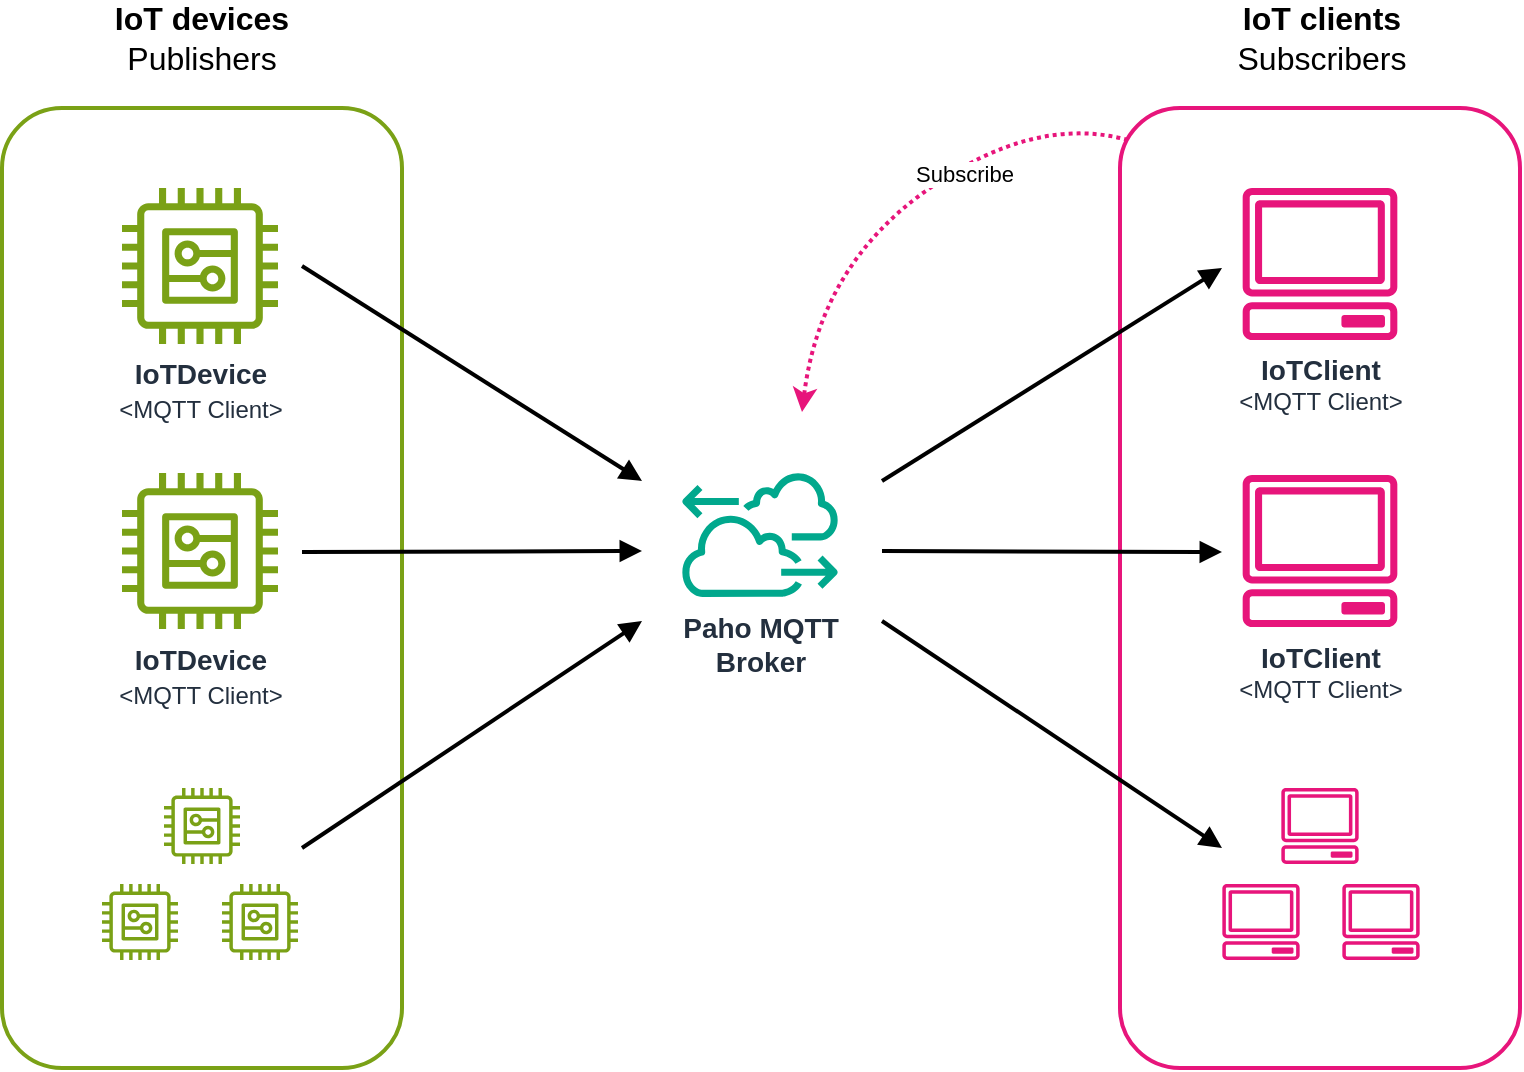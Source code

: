 <mxfile version="22.1.2" type="device" pages="7">
  <diagram id="c7LAWDb_Pe8xpvaBq1DD" name="MQTT_diagram">
    <mxGraphModel dx="1418" dy="843" grid="1" gridSize="10" guides="1" tooltips="1" connect="1" arrows="1" fold="1" page="1" pageScale="1" pageWidth="850" pageHeight="1100" math="0" shadow="0">
      <root>
        <mxCell id="0" />
        <mxCell id="1" parent="0" />
        <mxCell id="Yu6kR88QRF70TEtEmyyP-5" value="" style="rounded=0;whiteSpace=wrap;html=1;fontFamily=Helvetica;fontSize=11;fontColor=default;strokeColor=none;" parent="1" vertex="1">
          <mxGeometry x="380" y="371.5" width="120" height="140" as="geometry" />
        </mxCell>
        <mxCell id="N21zFFNDtYTCo-AXe6TP-20" value="" style="rounded=1;whiteSpace=wrap;html=1;verticalAlign=bottom;fillColor=default;strokeColor=#e7157b;fontColor=#232F3E;sketch=0;gradientColor=none;dashed=0;fontStyle=1;fontSize=14;strokeWidth=2;labelPosition=center;verticalLabelPosition=top;align=center;movable=1;resizable=1;rotatable=1;deletable=1;editable=1;locked=0;connectable=1;" parent="1" vertex="1">
          <mxGeometry x="619" y="220" width="200" height="480" as="geometry" />
        </mxCell>
        <mxCell id="N21zFFNDtYTCo-AXe6TP-4" value="" style="rounded=1;whiteSpace=wrap;html=1;verticalAlign=bottom;fillColor=default;strokeColor=#7aa116;fontColor=#232F3E;sketch=0;gradientColor=none;dashed=0;fontStyle=1;fontSize=14;strokeWidth=2;labelPosition=center;verticalLabelPosition=top;align=center;movable=1;resizable=1;rotatable=1;deletable=1;editable=1;locked=0;connectable=1;" parent="1" vertex="1">
          <mxGeometry x="60" y="220" width="200" height="480" as="geometry" />
        </mxCell>
        <mxCell id="N21zFFNDtYTCo-AXe6TP-19" style="shape=connector;rounded=1;orthogonalLoop=1;jettySize=auto;html=1;labelBackgroundColor=default;strokeColor=default;strokeWidth=2;align=center;verticalAlign=middle;fontFamily=Helvetica;fontSize=11;fontColor=default;endArrow=block;endFill=1;entryX=0;entryY=0.5;entryDx=0;entryDy=0;" parent="1" target="Yu6kR88QRF70TEtEmyyP-5" edge="1">
          <mxGeometry relative="1" as="geometry">
            <mxPoint x="370" y="442" as="targetPoint" />
            <mxPoint x="210" y="442" as="sourcePoint" />
          </mxGeometry>
        </mxCell>
        <mxCell id="N21zFFNDtYTCo-AXe6TP-1" value="IoTDevice&lt;br&gt;&lt;span style=&quot;font-weight: normal;&quot;&gt;&lt;font style=&quot;font-size: 12px;&quot;&gt;&amp;lt;MQTT Client&amp;gt;&lt;/font&gt;&lt;/span&gt;" style="sketch=0;outlineConnect=0;fontColor=#232F3E;gradientColor=none;fillColor=#7AA116;strokeColor=none;dashed=0;verticalLabelPosition=bottom;verticalAlign=top;align=center;html=1;fontSize=14;fontStyle=1;aspect=fixed;pointerEvents=1;shape=mxgraph.aws4.generic;fontFamily=Helvetica;" parent="1" vertex="1">
          <mxGeometry x="120" y="402.5" width="78" height="78" as="geometry" />
        </mxCell>
        <mxCell id="N21zFFNDtYTCo-AXe6TP-3" value="Paho MQTT &lt;br&gt;Broker" style="sketch=0;outlineConnect=0;fontColor=#232F3E;gradientColor=none;fillColor=#01A88D;strokeColor=none;dashed=0;verticalLabelPosition=bottom;verticalAlign=top;align=center;html=1;fontSize=14;fontStyle=1;aspect=fixed;shape=mxgraph.aws4.application_discovery_service_aws_discovery_agent;fontFamily=Helvetica;" parent="1" vertex="1">
          <mxGeometry x="400" y="401.5" width="78" height="63" as="geometry" />
        </mxCell>
        <mxCell id="Yu6kR88QRF70TEtEmyyP-6" style="edgeStyle=none;shape=connector;rounded=1;orthogonalLoop=1;jettySize=auto;html=1;entryX=1;entryY=0.25;entryDx=0;entryDy=0;labelBackgroundColor=default;strokeColor=default;strokeWidth=2;align=center;verticalAlign=middle;fontFamily=Helvetica;fontSize=11;fontColor=default;endArrow=block;endFill=1;exitX=1;exitY=0.25;exitDx=0;exitDy=0;" parent="1" source="Yu6kR88QRF70TEtEmyyP-5" edge="1">
          <mxGeometry relative="1" as="geometry">
            <mxPoint x="670" y="300" as="targetPoint" />
          </mxGeometry>
        </mxCell>
        <mxCell id="N21zFFNDtYTCo-AXe6TP-9" value="&lt;font style=&quot;&quot;&gt;&lt;span style=&quot;border-color: var(--border-color);&quot;&gt;&lt;font style=&quot;font-size: 14px;&quot;&gt;&lt;b&gt;IoTClient&lt;br&gt;&lt;/b&gt;&lt;/font&gt;&lt;font style=&quot;font-size: 12px;&quot;&gt;&amp;lt;MQTT Client&amp;gt;&lt;/font&gt;&lt;/span&gt;&lt;/font&gt;" style="sketch=0;outlineConnect=0;fontColor=#232F3E;gradientColor=none;fillColor=#e7157b;strokeColor=none;dashed=0;verticalLabelPosition=bottom;verticalAlign=top;align=center;html=1;fontSize=12;fontStyle=0;aspect=fixed;pointerEvents=1;shape=mxgraph.aws4.client;fontFamily=Helvetica;" parent="1" vertex="1">
          <mxGeometry x="680" y="260" width="78" height="76" as="geometry" />
        </mxCell>
        <mxCell id="N21zFFNDtYTCo-AXe6TP-18" style="shape=connector;rounded=1;orthogonalLoop=1;jettySize=auto;html=1;labelBackgroundColor=default;strokeColor=default;strokeWidth=2;align=center;verticalAlign=middle;fontFamily=Helvetica;fontSize=11;fontColor=default;endArrow=block;endFill=1;entryX=0;entryY=0.25;entryDx=0;entryDy=0;" parent="1" target="Yu6kR88QRF70TEtEmyyP-5" edge="1">
          <mxGeometry relative="1" as="geometry">
            <mxPoint x="370" y="410" as="targetPoint" />
            <mxPoint x="210" y="299" as="sourcePoint" />
          </mxGeometry>
        </mxCell>
        <mxCell id="N21zFFNDtYTCo-AXe6TP-10" value="IoTDevice&lt;br&gt;&lt;span style=&quot;font-weight: normal;&quot;&gt;&lt;font style=&quot;font-size: 12px;&quot;&gt;&amp;lt;MQTT Client&amp;gt;&lt;/font&gt;&lt;/span&gt;" style="sketch=0;outlineConnect=0;fontColor=#232F3E;gradientColor=none;fillColor=#7AA116;strokeColor=none;dashed=0;verticalLabelPosition=bottom;verticalAlign=top;align=center;html=1;fontSize=14;fontStyle=1;aspect=fixed;pointerEvents=1;shape=mxgraph.aws4.generic;fontFamily=Helvetica;" parent="1" vertex="1">
          <mxGeometry x="120" y="260" width="78" height="78" as="geometry" />
        </mxCell>
        <mxCell id="N21zFFNDtYTCo-AXe6TP-17" style="shape=connector;rounded=1;orthogonalLoop=1;jettySize=auto;html=1;labelBackgroundColor=default;strokeColor=default;strokeWidth=2;align=center;verticalAlign=middle;fontFamily=Helvetica;fontSize=11;fontColor=default;endArrow=block;endFill=1;elbow=vertical;entryX=0;entryY=0.75;entryDx=0;entryDy=0;" parent="1" target="Yu6kR88QRF70TEtEmyyP-5" edge="1">
          <mxGeometry relative="1" as="geometry">
            <mxPoint x="370" y="470" as="targetPoint" />
            <mxPoint x="210" y="590" as="sourcePoint" />
          </mxGeometry>
        </mxCell>
        <mxCell id="Yu6kR88QRF70TEtEmyyP-7" style="edgeStyle=none;shape=connector;rounded=1;orthogonalLoop=1;jettySize=auto;html=1;entryX=1;entryY=0.5;entryDx=0;entryDy=0;labelBackgroundColor=default;strokeColor=default;strokeWidth=2;align=center;verticalAlign=middle;fontFamily=Helvetica;fontSize=11;fontColor=default;endArrow=block;endFill=1;exitX=1;exitY=0.5;exitDx=0;exitDy=0;" parent="1" source="Yu6kR88QRF70TEtEmyyP-5" edge="1">
          <mxGeometry relative="1" as="geometry">
            <mxPoint x="670" y="442" as="targetPoint" />
          </mxGeometry>
        </mxCell>
        <mxCell id="Yu6kR88QRF70TEtEmyyP-1" value="&lt;font style=&quot;&quot;&gt;&lt;b style=&quot;border-color: var(--border-color); font-size: 14px;&quot;&gt;IoTClient&lt;/b&gt;&lt;br style=&quot;border-color: var(--border-color); font-weight: 700;&quot;&gt;&lt;span style=&quot;border-color: var(--border-color);&quot;&gt;&lt;font style=&quot;font-size: 12px;&quot;&gt;&amp;lt;MQTT Client&amp;gt;&lt;/font&gt;&lt;/span&gt;&lt;/font&gt;" style="sketch=0;outlineConnect=0;fontColor=#232F3E;gradientColor=none;fillColor=#e7157b;strokeColor=none;dashed=0;verticalLabelPosition=bottom;verticalAlign=top;align=center;html=1;fontSize=12;fontStyle=0;aspect=fixed;pointerEvents=1;shape=mxgraph.aws4.client;fontFamily=Helvetica;" parent="1" vertex="1">
          <mxGeometry x="680" y="403.5" width="78" height="76" as="geometry" />
        </mxCell>
        <mxCell id="Yu6kR88QRF70TEtEmyyP-8" style="edgeStyle=none;shape=connector;rounded=1;orthogonalLoop=1;jettySize=auto;html=1;entryX=1;entryY=0.75;entryDx=0;entryDy=0;labelBackgroundColor=default;strokeColor=default;strokeWidth=2;align=center;verticalAlign=middle;fontFamily=Helvetica;fontSize=11;fontColor=default;endArrow=block;endFill=1;exitX=1;exitY=0.75;exitDx=0;exitDy=0;" parent="1" source="Yu6kR88QRF70TEtEmyyP-5" edge="1">
          <mxGeometry relative="1" as="geometry">
            <mxPoint x="670" y="590" as="targetPoint" />
          </mxGeometry>
        </mxCell>
        <mxCell id="Yu6kR88QRF70TEtEmyyP-18" value="" style="group;rotation=50;" parent="1" vertex="1" connectable="0">
          <mxGeometry x="500" y="180" width="50" height="210" as="geometry" />
        </mxCell>
        <mxCell id="Yu6kR88QRF70TEtEmyyP-17" value="" style="rounded=0;whiteSpace=wrap;html=1;fontFamily=Helvetica;fontSize=11;fontColor=default;strokeColor=none;rotation=50;fillColor=none;" parent="Yu6kR88QRF70TEtEmyyP-18" vertex="1">
          <mxGeometry width="50" height="210" as="geometry" />
        </mxCell>
        <mxCell id="Yu6kR88QRF70TEtEmyyP-16" value="" style="curved=1;endArrow=classic;html=1;rounded=1;labelBackgroundColor=default;strokeColor=#e7157b;strokeWidth=2;align=center;verticalAlign=middle;fontFamily=Helvetica;fontSize=11;fontColor=default;shape=connector;dashed=1;dashPattern=1 1;" parent="Yu6kR88QRF70TEtEmyyP-18" edge="1">
          <mxGeometry width="50" height="50" relative="1" as="geometry">
            <mxPoint x="123" y="56" as="sourcePoint" />
            <mxPoint x="-40" y="192" as="targetPoint" />
            <Array as="points">
              <mxPoint x="76" y="43" />
              <mxPoint x="-31" y="119" />
            </Array>
          </mxGeometry>
        </mxCell>
        <mxCell id="Yu6kR88QRF70TEtEmyyP-35" value="Subscribe" style="edgeLabel;html=1;align=center;verticalAlign=middle;resizable=0;points=[];fontSize=11;fontFamily=Helvetica;fontColor=default;" parent="Yu6kR88QRF70TEtEmyyP-16" vertex="1" connectable="0">
          <mxGeometry x="-0.253" y="4" relative="1" as="geometry">
            <mxPoint as="offset" />
          </mxGeometry>
        </mxCell>
        <mxCell id="6B9SYLfwufhX6e8FYE1p-2" value="" style="group" parent="1" vertex="1" connectable="0">
          <mxGeometry x="110" y="560" width="98" height="86" as="geometry" />
        </mxCell>
        <mxCell id="N21zFFNDtYTCo-AXe6TP-11" value="" style="sketch=0;outlineConnect=0;fontColor=#232F3E;gradientColor=none;fillColor=#7AA116;strokeColor=none;dashed=0;verticalLabelPosition=bottom;verticalAlign=top;align=center;html=1;fontSize=14;fontStyle=1;aspect=fixed;pointerEvents=1;shape=mxgraph.aws4.generic;fontFamily=Helvetica;" parent="6B9SYLfwufhX6e8FYE1p-2" vertex="1">
          <mxGeometry y="48" width="38" height="38" as="geometry" />
        </mxCell>
        <mxCell id="Yu6kR88QRF70TEtEmyyP-9" value="" style="sketch=0;outlineConnect=0;fontColor=#232F3E;gradientColor=none;fillColor=#7AA116;strokeColor=none;dashed=0;verticalLabelPosition=bottom;verticalAlign=top;align=center;html=1;fontSize=14;fontStyle=1;aspect=fixed;pointerEvents=1;shape=mxgraph.aws4.generic;fontFamily=Helvetica;" parent="6B9SYLfwufhX6e8FYE1p-2" vertex="1">
          <mxGeometry x="60" y="48" width="38" height="38" as="geometry" />
        </mxCell>
        <mxCell id="Yu6kR88QRF70TEtEmyyP-10" value="" style="sketch=0;outlineConnect=0;fontColor=#232F3E;gradientColor=none;fillColor=#7AA116;strokeColor=none;dashed=0;verticalLabelPosition=bottom;verticalAlign=top;align=center;html=1;fontSize=14;fontStyle=1;aspect=fixed;pointerEvents=1;shape=mxgraph.aws4.generic;fontFamily=Helvetica;" parent="6B9SYLfwufhX6e8FYE1p-2" vertex="1">
          <mxGeometry x="31" width="38" height="38" as="geometry" />
        </mxCell>
        <mxCell id="6B9SYLfwufhX6e8FYE1p-3" value="" style="group" parent="1" vertex="1" connectable="0">
          <mxGeometry x="670" y="560" width="99" height="86" as="geometry" />
        </mxCell>
        <mxCell id="Yu6kR88QRF70TEtEmyyP-2" value="" style="sketch=0;outlineConnect=0;fontColor=#232F3E;gradientColor=none;fillColor=#e7157b;strokeColor=none;dashed=0;verticalLabelPosition=bottom;verticalAlign=top;align=center;html=1;fontSize=12;fontStyle=0;aspect=fixed;pointerEvents=1;shape=mxgraph.aws4.client;fontFamily=Helvetica;" parent="6B9SYLfwufhX6e8FYE1p-3" vertex="1">
          <mxGeometry x="29.5" width="39" height="38" as="geometry" />
        </mxCell>
        <mxCell id="Yu6kR88QRF70TEtEmyyP-11" value="" style="sketch=0;outlineConnect=0;fontColor=#232F3E;gradientColor=none;fillColor=#e7157b;strokeColor=none;dashed=0;verticalLabelPosition=bottom;verticalAlign=top;align=center;html=1;fontSize=12;fontStyle=0;aspect=fixed;pointerEvents=1;shape=mxgraph.aws4.client;fontFamily=Helvetica;" parent="6B9SYLfwufhX6e8FYE1p-3" vertex="1">
          <mxGeometry y="48" width="39" height="38" as="geometry" />
        </mxCell>
        <mxCell id="Yu6kR88QRF70TEtEmyyP-12" value="" style="sketch=0;outlineConnect=0;fontColor=#232F3E;gradientColor=none;fillColor=#e7157b;strokeColor=none;dashed=0;verticalLabelPosition=bottom;verticalAlign=top;align=center;html=1;fontSize=12;fontStyle=0;aspect=fixed;pointerEvents=1;shape=mxgraph.aws4.client;fontFamily=Helvetica;" parent="6B9SYLfwufhX6e8FYE1p-3" vertex="1">
          <mxGeometry x="60" y="48" width="39" height="38" as="geometry" />
        </mxCell>
        <mxCell id="LSAO_f3sMqVqQV4TXqC5-2" value="&lt;b style=&quot;font-size: 16px;&quot;&gt;IoT devices&lt;/b&gt;&lt;br style=&quot;font-size: 16px;&quot;&gt;Publishers" style="text;html=1;strokeColor=none;fillColor=none;align=center;verticalAlign=middle;whiteSpace=wrap;rounded=0;fontSize=16;fontFamily=Helvetica;fontColor=default;" parent="1" vertex="1">
          <mxGeometry x="80" y="170" width="160" height="30" as="geometry" />
        </mxCell>
        <mxCell id="LSAO_f3sMqVqQV4TXqC5-3" value="&lt;b style=&quot;font-size: 16px;&quot;&gt;IoT clients&lt;/b&gt;&lt;br style=&quot;font-size: 16px;&quot;&gt;Subscribers" style="text;html=1;strokeColor=none;fillColor=none;align=center;verticalAlign=middle;whiteSpace=wrap;rounded=0;fontSize=16;fontFamily=Helvetica;fontColor=default;" parent="1" vertex="1">
          <mxGeometry x="639.5" y="170" width="160" height="30" as="geometry" />
        </mxCell>
      </root>
    </mxGraphModel>
  </diagram>
  <diagram name="Class_overview" id="BGEdd3NKs0YmVeI-2D7m">
    <mxGraphModel dx="1434" dy="859" grid="1" gridSize="10" guides="1" tooltips="1" connect="1" arrows="1" fold="1" page="1" pageScale="1" pageWidth="850" pageHeight="1100" math="0" shadow="1">
      <root>
        <mxCell id="5t1aqMlAzgy5h1OTaKI8-0" />
        <mxCell id="5t1aqMlAzgy5h1OTaKI8-1" parent="5t1aqMlAzgy5h1OTaKI8-0" />
        <mxCell id="5t1aqMlAzgy5h1OTaKI8-3" style="edgeStyle=orthogonalEdgeStyle;rounded=1;orthogonalLoop=1;jettySize=auto;html=1;endArrow=block;endFill=0;entryX=0.5;entryY=1;entryDx=0;entryDy=0;" parent="5t1aqMlAzgy5h1OTaKI8-1" source="5t1aqMlAzgy5h1OTaKI8-6" target="5t1aqMlAzgy5h1OTaKI8-16" edge="1">
          <mxGeometry relative="1" as="geometry">
            <mxPoint x="330" y="280" as="targetPoint" />
            <Array as="points">
              <mxPoint x="330" y="300" />
              <mxPoint x="530" y="300" />
            </Array>
          </mxGeometry>
        </mxCell>
        <mxCell id="2OW3XU7g01I2LRSl-UdF-6" value="" style="edgeStyle=orthogonalEdgeStyle;shape=connector;rounded=1;orthogonalLoop=1;jettySize=auto;html=1;labelBackgroundColor=default;strokeColor=default;align=center;verticalAlign=middle;fontFamily=Helvetica;fontSize=11;fontColor=default;endArrow=classic;" edge="1" parent="5t1aqMlAzgy5h1OTaKI8-1" source="5t1aqMlAzgy5h1OTaKI8-6" target="Hd7ZD6Rpr8FRKeXwbKEk-0">
          <mxGeometry relative="1" as="geometry" />
        </mxCell>
        <mxCell id="5t1aqMlAzgy5h1OTaKI8-6" value="IoTDeviceWindow#" style="rounded=0;whiteSpace=wrap;html=1;fillColor=#d5e8d4;strokeColor=#82b366;dashed=1;" parent="5t1aqMlAzgy5h1OTaKI8-1" vertex="1">
          <mxGeometry x="270" y="350" width="120" height="60" as="geometry" />
        </mxCell>
        <mxCell id="5t1aqMlAzgy5h1OTaKI8-9" style="edgeStyle=orthogonalEdgeStyle;rounded=1;orthogonalLoop=1;jettySize=auto;html=1;entryX=0.5;entryY=1;entryDx=0;entryDy=0;endArrow=block;endFill=0;exitX=0.5;exitY=0;exitDx=0;exitDy=0;" parent="5t1aqMlAzgy5h1OTaKI8-1" source="5t1aqMlAzgy5h1OTaKI8-14" target="5t1aqMlAzgy5h1OTaKI8-18" edge="1">
          <mxGeometry relative="1" as="geometry">
            <mxPoint x="740" y="220" as="sourcePoint" />
          </mxGeometry>
        </mxCell>
        <mxCell id="5t1aqMlAzgy5h1OTaKI8-11" value="" style="edgeStyle=orthogonalEdgeStyle;rounded=1;orthogonalLoop=1;jettySize=auto;html=1;endArrow=block;endFill=0;strokeColor=default;exitX=0.5;exitY=0;exitDx=0;exitDy=0;entryX=0.5;entryY=1;entryDx=0;entryDy=0;" parent="5t1aqMlAzgy5h1OTaKI8-1" source="5t1aqMlAzgy5h1OTaKI8-14" target="5t1aqMlAzgy5h1OTaKI8-16" edge="1">
          <mxGeometry relative="1" as="geometry">
            <mxPoint x="740" y="280" as="targetPoint" />
            <Array as="points">
              <mxPoint x="740" y="300" />
              <mxPoint x="530" y="300" />
            </Array>
          </mxGeometry>
        </mxCell>
        <mxCell id="2OW3XU7g01I2LRSl-UdF-5" style="edgeStyle=orthogonalEdgeStyle;shape=connector;rounded=1;orthogonalLoop=1;jettySize=auto;html=1;entryX=0.5;entryY=1;entryDx=0;entryDy=0;labelBackgroundColor=default;strokeColor=default;align=center;verticalAlign=middle;fontFamily=Helvetica;fontSize=11;fontColor=default;endArrow=classic;" edge="1" parent="5t1aqMlAzgy5h1OTaKI8-1" source="5t1aqMlAzgy5h1OTaKI8-14" target="Hd7ZD6Rpr8FRKeXwbKEk-0">
          <mxGeometry relative="1" as="geometry">
            <Array as="points">
              <mxPoint x="740" y="590" />
              <mxPoint x="330" y="590" />
            </Array>
          </mxGeometry>
        </mxCell>
        <mxCell id="5t1aqMlAzgy5h1OTaKI8-14" value="ClientWindow#" style="rounded=0;whiteSpace=wrap;html=1;fillColor=#d5e8d4;strokeColor=#82b366;dashed=1;" parent="5t1aqMlAzgy5h1OTaKI8-1" vertex="1">
          <mxGeometry x="680" y="350" width="120" height="60" as="geometry" />
        </mxCell>
        <mxCell id="5t1aqMlAzgy5h1OTaKI8-16" value="&amp;lt;&amp;lt;abstract&amp;gt;&amp;gt;&lt;br&gt;TKWindow" style="rounded=0;whiteSpace=wrap;html=1;fillColor=#fff2cc;strokeColor=#d6b656;" parent="5t1aqMlAzgy5h1OTaKI8-1" vertex="1">
          <mxGeometry x="470" y="180" width="120" height="60" as="geometry" />
        </mxCell>
        <mxCell id="5t1aqMlAzgy5h1OTaKI8-17" style="edgeStyle=orthogonalEdgeStyle;shape=connector;rounded=1;orthogonalLoop=1;jettySize=auto;html=1;entryX=0.5;entryY=1;entryDx=0;entryDy=0;labelBackgroundColor=default;strokeColor=default;align=center;verticalAlign=middle;fontFamily=Helvetica;fontSize=11;fontColor=default;endArrow=block;endFill=0;dashed=1;" parent="5t1aqMlAzgy5h1OTaKI8-1" source="5t1aqMlAzgy5h1OTaKI8-18" target="5t1aqMlAzgy5h1OTaKI8-44" edge="1">
          <mxGeometry relative="1" as="geometry">
            <mxPoint x="410" y="115" as="targetPoint" />
            <Array as="points">
              <mxPoint x="730" y="140" />
              <mxPoint x="630" y="140" />
            </Array>
          </mxGeometry>
        </mxCell>
        <mxCell id="5t1aqMlAzgy5h1OTaKI8-18" value="&amp;lt;&amp;lt;abstract&amp;gt;&amp;gt;&lt;br&gt;TKCanvas" style="rounded=0;whiteSpace=wrap;html=1;fillColor=#fff2cc;strokeColor=#d6b656;" parent="5t1aqMlAzgy5h1OTaKI8-1" vertex="1">
          <mxGeometry x="680" y="180" width="120" height="60" as="geometry" />
        </mxCell>
        <mxCell id="Hd7ZD6Rpr8FRKeXwbKEk-13" value="" style="edgeStyle=orthogonalEdgeStyle;shape=connector;rounded=1;orthogonalLoop=1;jettySize=auto;html=1;labelBackgroundColor=default;strokeColor=default;align=center;verticalAlign=middle;fontFamily=Helvetica;fontSize=11;fontColor=default;endArrow=classic;" edge="1" parent="5t1aqMlAzgy5h1OTaKI8-1" source="5t1aqMlAzgy5h1OTaKI8-26" target="5t1aqMlAzgy5h1OTaKI8-35">
          <mxGeometry relative="1" as="geometry" />
        </mxCell>
        <mxCell id="2OW3XU7g01I2LRSl-UdF-4" value="" style="edgeStyle=orthogonalEdgeStyle;shape=connector;rounded=1;orthogonalLoop=1;jettySize=auto;html=1;labelBackgroundColor=default;strokeColor=default;align=center;verticalAlign=middle;fontFamily=Helvetica;fontSize=11;fontColor=default;endArrow=classic;" edge="1" parent="5t1aqMlAzgy5h1OTaKI8-1" source="5t1aqMlAzgy5h1OTaKI8-26" target="Hd7ZD6Rpr8FRKeXwbKEk-0">
          <mxGeometry relative="1" as="geometry" />
        </mxCell>
        <mxCell id="5t1aqMlAzgy5h1OTaKI8-26" value="Main" style="rounded=0;whiteSpace=wrap;html=1;fillColor=#f0a30a;strokeColor=#BD7000;fontColor=#000000;" parent="5t1aqMlAzgy5h1OTaKI8-1" vertex="1">
          <mxGeometry x="470" y="480" width="120" height="60" as="geometry" />
        </mxCell>
        <mxCell id="5t1aqMlAzgy5h1OTaKI8-30" style="edgeStyle=orthogonalEdgeStyle;rounded=0;orthogonalLoop=1;jettySize=auto;html=1;entryX=0.5;entryY=1;entryDx=0;entryDy=0;endArrow=block;endFill=0;" parent="5t1aqMlAzgy5h1OTaKI8-1" source="5t1aqMlAzgy5h1OTaKI8-35" target="5t1aqMlAzgy5h1OTaKI8-16" edge="1">
          <mxGeometry relative="1" as="geometry" />
        </mxCell>
        <mxCell id="5t1aqMlAzgy5h1OTaKI8-33" style="edgeStyle=orthogonalEdgeStyle;shape=connector;rounded=1;jumpStyle=none;jumpSize=10;orthogonalLoop=1;jettySize=auto;html=1;entryX=0;entryY=0.5;entryDx=0;entryDy=0;labelBackgroundColor=default;strokeColor=default;align=center;verticalAlign=middle;fontFamily=Helvetica;fontSize=11;fontColor=default;endArrow=classic;" parent="5t1aqMlAzgy5h1OTaKI8-1" source="5t1aqMlAzgy5h1OTaKI8-35" target="5t1aqMlAzgy5h1OTaKI8-14" edge="1">
          <mxGeometry relative="1" as="geometry">
            <Array as="points">
              <mxPoint x="680" y="380" />
              <mxPoint x="680" y="380" />
            </Array>
          </mxGeometry>
        </mxCell>
        <mxCell id="5t1aqMlAzgy5h1OTaKI8-34" value="" style="edgeStyle=orthogonalEdgeStyle;shape=connector;rounded=1;jumpStyle=arc;jumpSize=10;orthogonalLoop=1;jettySize=auto;html=1;labelBackgroundColor=default;strokeColor=default;align=center;verticalAlign=middle;fontFamily=Helvetica;fontSize=11;fontColor=default;endArrow=classic;entryX=1;entryY=0.5;entryDx=0;entryDy=0;" parent="5t1aqMlAzgy5h1OTaKI8-1" source="5t1aqMlAzgy5h1OTaKI8-35" target="5t1aqMlAzgy5h1OTaKI8-6" edge="1">
          <mxGeometry relative="1" as="geometry">
            <mxPoint x="410" y="380" as="targetPoint" />
          </mxGeometry>
        </mxCell>
        <mxCell id="5t1aqMlAzgy5h1OTaKI8-35" value="MainGUI" style="rounded=0;whiteSpace=wrap;html=1;fillColor=#d5e8d4;strokeColor=#82b366;" parent="5t1aqMlAzgy5h1OTaKI8-1" vertex="1">
          <mxGeometry x="470" y="350" width="120" height="60" as="geometry" />
        </mxCell>
        <mxCell id="5t1aqMlAzgy5h1OTaKI8-43" value="" style="edgeStyle=orthogonalEdgeStyle;shape=connector;rounded=1;orthogonalLoop=1;jettySize=auto;html=1;entryX=0.5;entryY=1;entryDx=0;entryDy=0;labelBackgroundColor=default;strokeColor=default;align=center;verticalAlign=middle;fontFamily=Helvetica;fontSize=11;fontColor=default;endArrow=block;exitX=0.5;exitY=0;exitDx=0;exitDy=0;endFill=0;dashed=1;" parent="5t1aqMlAzgy5h1OTaKI8-1" source="5t1aqMlAzgy5h1OTaKI8-16" target="5t1aqMlAzgy5h1OTaKI8-44" edge="1">
          <mxGeometry relative="1" as="geometry">
            <mxPoint x="530" y="220" as="sourcePoint" />
            <mxPoint x="370" y="130" as="targetPoint" />
            <Array as="points">
              <mxPoint x="530" y="140" />
              <mxPoint x="630" y="140" />
            </Array>
          </mxGeometry>
        </mxCell>
        <mxCell id="5t1aqMlAzgy5h1OTaKI8-44" value="tkinter" style="rounded=0;whiteSpace=wrap;html=1;fontFamily=Helvetica;fontSize=11;fontColor=default;dashed=1;dashPattern=12 12;" parent="5t1aqMlAzgy5h1OTaKI8-1" vertex="1">
          <mxGeometry x="570" y="40" width="120" height="60" as="geometry" />
        </mxCell>
        <mxCell id="abzpD67OxGYQj8JHZ-I9-0" value="paho.mqtt.Client" style="rounded=0;whiteSpace=wrap;html=1;fontFamily=Helvetica;fontSize=12;fontColor=default;dashed=1;strokeColor=default;dashPattern=12 12;" parent="5t1aqMlAzgy5h1OTaKI8-1" vertex="1">
          <mxGeometry x="270" y="180" width="120" height="60" as="geometry" />
        </mxCell>
        <mxCell id="HQxTSL8JY9RLPANCec2N-9" value="DataGenerator" style="rounded=0;whiteSpace=wrap;html=1;fillColor=#dae8fc;strokeColor=#6c8ebf;" parent="5t1aqMlAzgy5h1OTaKI8-1" vertex="1">
          <mxGeometry x="270" y="60" width="120" height="60" as="geometry" />
        </mxCell>
        <mxCell id="Dx5IEhS1NgxkvcyaiubA-5" value="" style="edgeStyle=orthogonalEdgeStyle;shape=connector;rounded=1;orthogonalLoop=1;jettySize=auto;html=1;labelBackgroundColor=default;strokeColor=default;align=center;verticalAlign=middle;fontFamily=Helvetica;fontSize=11;fontColor=default;endArrow=block;endFill=0;exitX=0.558;exitY=0.05;exitDx=0;exitDy=0;entryX=0.5;entryY=1;entryDx=0;entryDy=0;exitPerimeter=0;" parent="5t1aqMlAzgy5h1OTaKI8-1" source="Dx5IEhS1NgxkvcyaiubA-0" target="Dx5IEhS1NgxkvcyaiubA-4" edge="1">
          <mxGeometry relative="1" as="geometry" />
        </mxCell>
        <mxCell id="Dx5IEhS1NgxkvcyaiubA-0" value="MQTTPublisher" style="rounded=0;whiteSpace=wrap;html=1;fillColor=#fff2cc;strokeColor=#d6b656;" parent="5t1aqMlAzgy5h1OTaKI8-1" vertex="1">
          <mxGeometry x="80" y="350" width="120" height="60" as="geometry" />
        </mxCell>
        <mxCell id="Dx5IEhS1NgxkvcyaiubA-7" value="" style="edgeStyle=orthogonalEdgeStyle;shape=connector;rounded=1;orthogonalLoop=1;jettySize=auto;html=1;labelBackgroundColor=default;strokeColor=default;align=center;verticalAlign=middle;fontFamily=Helvetica;fontSize=11;fontColor=default;endArrow=classic;dashed=1;entryX=0;entryY=0.5;entryDx=0;entryDy=0;exitX=1;exitY=0.5;exitDx=0;exitDy=0;" parent="5t1aqMlAzgy5h1OTaKI8-1" source="Dx5IEhS1NgxkvcyaiubA-4" target="abzpD67OxGYQj8JHZ-I9-0" edge="1">
          <mxGeometry relative="1" as="geometry" />
        </mxCell>
        <mxCell id="Dx5IEhS1NgxkvcyaiubA-4" value="MQTTClient" style="rounded=0;whiteSpace=wrap;html=1;fillColor=#fff2cc;strokeColor=#d6b656;" parent="5t1aqMlAzgy5h1OTaKI8-1" vertex="1">
          <mxGeometry x="87" y="180" width="120" height="60" as="geometry" />
        </mxCell>
        <mxCell id="Dx5IEhS1NgxkvcyaiubA-10" style="edgeStyle=orthogonalEdgeStyle;shape=connector;rounded=1;orthogonalLoop=1;jettySize=auto;html=1;entryX=0.5;entryY=0;entryDx=0;entryDy=0;labelBackgroundColor=default;strokeColor=default;align=center;verticalAlign=middle;fontFamily=Helvetica;fontSize=11;fontColor=default;endArrow=block;endFill=0;exitX=0.5;exitY=1;exitDx=0;exitDy=0;" parent="5t1aqMlAzgy5h1OTaKI8-1" source="Dx5IEhS1NgxkvcyaiubA-9" target="Dx5IEhS1NgxkvcyaiubA-4" edge="1">
          <mxGeometry relative="1" as="geometry" />
        </mxCell>
        <mxCell id="Hd7ZD6Rpr8FRKeXwbKEk-8" style="edgeStyle=orthogonalEdgeStyle;shape=connector;rounded=1;orthogonalLoop=1;jettySize=auto;html=1;entryX=0;entryY=0.5;entryDx=0;entryDy=0;labelBackgroundColor=default;strokeColor=default;align=center;verticalAlign=middle;fontFamily=Helvetica;fontSize=11;fontColor=default;endArrow=classic;" edge="1" parent="5t1aqMlAzgy5h1OTaKI8-1" source="Hd7ZD6Rpr8FRKeXwbKEk-0" target="Dx5IEhS1NgxkvcyaiubA-9">
          <mxGeometry relative="1" as="geometry">
            <mxPoint x="-20" y="380" as="targetPoint" />
            <Array as="points">
              <mxPoint x="30" y="510" />
              <mxPoint x="30" y="90" />
            </Array>
          </mxGeometry>
        </mxCell>
        <mxCell id="2OW3XU7g01I2LRSl-UdF-3" value="" style="edgeStyle=orthogonalEdgeStyle;shape=connector;rounded=1;orthogonalLoop=1;jettySize=auto;html=1;labelBackgroundColor=default;strokeColor=default;align=center;verticalAlign=middle;fontFamily=Helvetica;fontSize=11;fontColor=default;endArrow=classic;" edge="1" parent="5t1aqMlAzgy5h1OTaKI8-1" source="Hd7ZD6Rpr8FRKeXwbKEk-0" target="Dx5IEhS1NgxkvcyaiubA-0">
          <mxGeometry relative="1" as="geometry" />
        </mxCell>
        <mxCell id="Hd7ZD6Rpr8FRKeXwbKEk-0" value="IoTController" style="rounded=0;whiteSpace=wrap;html=1;fillColor=#dae8fc;strokeColor=#6c8ebf;" vertex="1" parent="5t1aqMlAzgy5h1OTaKI8-1">
          <mxGeometry x="270" y="480" width="120" height="60" as="geometry" />
        </mxCell>
        <mxCell id="2OW3XU7g01I2LRSl-UdF-8" value="" style="edgeStyle=orthogonalEdgeStyle;shape=connector;rounded=1;orthogonalLoop=1;jettySize=auto;html=1;labelBackgroundColor=default;strokeColor=default;align=center;verticalAlign=middle;fontFamily=Helvetica;fontSize=11;fontColor=default;endArrow=classic;" edge="1" parent="5t1aqMlAzgy5h1OTaKI8-1" source="Dx5IEhS1NgxkvcyaiubA-9" target="HQxTSL8JY9RLPANCec2N-9">
          <mxGeometry relative="1" as="geometry" />
        </mxCell>
        <mxCell id="Dx5IEhS1NgxkvcyaiubA-9" value="MQTTSubscriber" style="rounded=0;whiteSpace=wrap;html=1;fillColor=#fff2cc;strokeColor=#d6b656;" parent="5t1aqMlAzgy5h1OTaKI8-1" vertex="1">
          <mxGeometry x="87" y="60" width="120" height="60" as="geometry" />
        </mxCell>
      </root>
    </mxGraphModel>
  </diagram>
  <diagram name="Copy of Class_overview" id="qRQkcKOF8Tk-y293wloJ">
    <mxGraphModel dx="2268" dy="843" grid="1" gridSize="10" guides="1" tooltips="1" connect="1" arrows="1" fold="1" page="1" pageScale="1" pageWidth="850" pageHeight="1100" math="0" shadow="1">
      <root>
        <mxCell id="niNoVJpzS-FxMfGA0-1d-0" />
        <mxCell id="niNoVJpzS-FxMfGA0-1d-1" parent="niNoVJpzS-FxMfGA0-1d-0" />
        <mxCell id="niNoVJpzS-FxMfGA0-1d-2" style="edgeStyle=orthogonalEdgeStyle;shape=connector;rounded=1;orthogonalLoop=1;jettySize=auto;html=1;entryX=1;entryY=0.5;entryDx=0;entryDy=0;labelBackgroundColor=default;strokeColor=default;align=center;verticalAlign=middle;fontFamily=Helvetica;fontSize=11;fontColor=default;endArrow=classic;exitX=0;exitY=0.5;exitDx=0;exitDy=0;" edge="1" parent="niNoVJpzS-FxMfGA0-1d-1" source="niNoVJpzS-FxMfGA0-1d-4" target="niNoVJpzS-FxMfGA0-1d-26">
          <mxGeometry relative="1" as="geometry">
            <Array as="points">
              <mxPoint x="650" y="750" />
              <mxPoint x="650" y="950" />
            </Array>
          </mxGeometry>
        </mxCell>
        <mxCell id="niNoVJpzS-FxMfGA0-1d-3" value="" style="edgeStyle=orthogonalEdgeStyle;rounded=0;orthogonalLoop=1;jettySize=auto;html=1;" edge="1" parent="niNoVJpzS-FxMfGA0-1d-1" source="niNoVJpzS-FxMfGA0-1d-4" target="niNoVJpzS-FxMfGA0-1d-40">
          <mxGeometry relative="1" as="geometry" />
        </mxCell>
        <mxCell id="niNoVJpzS-FxMfGA0-1d-4" value="IoTClient&lt;br&gt;(subscriber)" style="rounded=0;whiteSpace=wrap;html=1;fillColor=#dae8fc;strokeColor=#6c8ebf;" vertex="1" parent="niNoVJpzS-FxMfGA0-1d-1">
          <mxGeometry x="680" y="720" width="120" height="60" as="geometry" />
        </mxCell>
        <mxCell id="niNoVJpzS-FxMfGA0-1d-5" style="edgeStyle=orthogonalEdgeStyle;rounded=1;orthogonalLoop=1;jettySize=auto;html=1;endArrow=block;endFill=0;entryX=0.5;entryY=1;entryDx=0;entryDy=0;" edge="1" parent="niNoVJpzS-FxMfGA0-1d-1" source="niNoVJpzS-FxMfGA0-1d-7" target="niNoVJpzS-FxMfGA0-1d-14">
          <mxGeometry relative="1" as="geometry">
            <mxPoint x="160" y="240" as="targetPoint" />
            <Array as="points">
              <mxPoint x="160" y="260" />
              <mxPoint x="360" y="260" />
            </Array>
          </mxGeometry>
        </mxCell>
        <mxCell id="niNoVJpzS-FxMfGA0-1d-6" style="edgeStyle=orthogonalEdgeStyle;shape=connector;rounded=1;orthogonalLoop=1;jettySize=auto;html=1;entryX=0.5;entryY=0;entryDx=0;entryDy=0;labelBackgroundColor=default;strokeColor=default;align=center;verticalAlign=middle;fontFamily=Helvetica;fontSize=11;fontColor=default;endArrow=classic;" edge="1" parent="niNoVJpzS-FxMfGA0-1d-1" source="niNoVJpzS-FxMfGA0-1d-7" target="niNoVJpzS-FxMfGA0-1d-47">
          <mxGeometry relative="1" as="geometry">
            <Array as="points">
              <mxPoint x="160" y="550" />
              <mxPoint x="360" y="550" />
            </Array>
          </mxGeometry>
        </mxCell>
        <mxCell id="niNoVJpzS-FxMfGA0-1d-7" value="IoTDeviceWindow#" style="rounded=0;whiteSpace=wrap;html=1;fillColor=#d5e8d4;strokeColor=#82b366;dashed=1;" vertex="1" parent="niNoVJpzS-FxMfGA0-1d-1">
          <mxGeometry x="100" y="310" width="120" height="60" as="geometry" />
        </mxCell>
        <mxCell id="niNoVJpzS-FxMfGA0-1d-8" style="edgeStyle=orthogonalEdgeStyle;rounded=1;orthogonalLoop=1;jettySize=auto;html=1;entryX=0.5;entryY=1;entryDx=0;entryDy=0;endArrow=block;endFill=0;exitX=0.5;exitY=0;exitDx=0;exitDy=0;" edge="1" parent="niNoVJpzS-FxMfGA0-1d-1" source="niNoVJpzS-FxMfGA0-1d-11" target="niNoVJpzS-FxMfGA0-1d-16">
          <mxGeometry relative="1" as="geometry">
            <mxPoint x="570" y="180" as="sourcePoint" />
          </mxGeometry>
        </mxCell>
        <mxCell id="niNoVJpzS-FxMfGA0-1d-9" value="" style="edgeStyle=orthogonalEdgeStyle;rounded=1;orthogonalLoop=1;jettySize=auto;html=1;endArrow=block;endFill=0;strokeColor=default;exitX=0.5;exitY=0;exitDx=0;exitDy=0;entryX=0.5;entryY=1;entryDx=0;entryDy=0;" edge="1" parent="niNoVJpzS-FxMfGA0-1d-1" source="niNoVJpzS-FxMfGA0-1d-11" target="niNoVJpzS-FxMfGA0-1d-14">
          <mxGeometry relative="1" as="geometry">
            <mxPoint x="570" y="240" as="targetPoint" />
            <Array as="points">
              <mxPoint x="570" y="260" />
              <mxPoint x="360" y="260" />
            </Array>
          </mxGeometry>
        </mxCell>
        <mxCell id="niNoVJpzS-FxMfGA0-1d-10" style="edgeStyle=orthogonalEdgeStyle;shape=connector;rounded=1;orthogonalLoop=1;jettySize=auto;html=1;entryX=0.5;entryY=0;entryDx=0;entryDy=0;labelBackgroundColor=default;strokeColor=default;align=center;verticalAlign=middle;fontFamily=Helvetica;fontSize=11;fontColor=default;endArrow=classic;" edge="1" parent="niNoVJpzS-FxMfGA0-1d-1" source="niNoVJpzS-FxMfGA0-1d-11" target="niNoVJpzS-FxMfGA0-1d-47">
          <mxGeometry relative="1" as="geometry">
            <Array as="points">
              <mxPoint x="570" y="550" />
              <mxPoint x="360" y="550" />
            </Array>
          </mxGeometry>
        </mxCell>
        <mxCell id="niNoVJpzS-FxMfGA0-1d-11" value="ClientWindow#" style="rounded=0;whiteSpace=wrap;html=1;fillColor=#d5e8d4;strokeColor=#82b366;dashed=1;" vertex="1" parent="niNoVJpzS-FxMfGA0-1d-1">
          <mxGeometry x="510" y="310" width="120" height="60" as="geometry" />
        </mxCell>
        <mxCell id="niNoVJpzS-FxMfGA0-1d-12" value="" style="edgeStyle=orthogonalEdgeStyle;shape=connector;rounded=1;orthogonalLoop=1;jettySize=auto;html=1;labelBackgroundColor=default;strokeColor=default;align=center;verticalAlign=middle;fontFamily=Helvetica;fontSize=11;fontColor=default;endArrow=classic;" edge="1" parent="niNoVJpzS-FxMfGA0-1d-1" source="niNoVJpzS-FxMfGA0-1d-14" target="niNoVJpzS-FxMfGA0-1d-34">
          <mxGeometry relative="1" as="geometry" />
        </mxCell>
        <mxCell id="niNoVJpzS-FxMfGA0-1d-13" style="edgeStyle=orthogonalEdgeStyle;shape=connector;rounded=1;orthogonalLoop=1;jettySize=auto;html=1;entryX=1;entryY=0.5;entryDx=0;entryDy=0;labelBackgroundColor=default;strokeColor=default;align=center;verticalAlign=middle;fontFamily=Helvetica;fontSize=11;fontColor=default;endArrow=classic;exitX=0;exitY=0.5;exitDx=0;exitDy=0;" edge="1" parent="niNoVJpzS-FxMfGA0-1d-1" source="niNoVJpzS-FxMfGA0-1d-14" target="niNoVJpzS-FxMfGA0-1d-36">
          <mxGeometry relative="1" as="geometry">
            <Array as="points">
              <mxPoint x="260" y="170" />
              <mxPoint x="260" y="30" />
            </Array>
          </mxGeometry>
        </mxCell>
        <mxCell id="niNoVJpzS-FxMfGA0-1d-14" value="&amp;lt;&amp;lt;abstract&amp;gt;&amp;gt;&lt;br&gt;TKWindow" style="rounded=0;whiteSpace=wrap;html=1;fillColor=#fff2cc;strokeColor=#d6b656;" vertex="1" parent="niNoVJpzS-FxMfGA0-1d-1">
          <mxGeometry x="300" y="140" width="120" height="60" as="geometry" />
        </mxCell>
        <mxCell id="niNoVJpzS-FxMfGA0-1d-15" style="edgeStyle=orthogonalEdgeStyle;shape=connector;rounded=1;orthogonalLoop=1;jettySize=auto;html=1;entryX=0.5;entryY=1;entryDx=0;entryDy=0;labelBackgroundColor=default;strokeColor=default;align=center;verticalAlign=middle;fontFamily=Helvetica;fontSize=11;fontColor=default;endArrow=block;endFill=0;dashed=1;" edge="1" parent="niNoVJpzS-FxMfGA0-1d-1" source="niNoVJpzS-FxMfGA0-1d-16" target="niNoVJpzS-FxMfGA0-1d-32">
          <mxGeometry relative="1" as="geometry">
            <mxPoint x="240" y="75" as="targetPoint" />
            <Array as="points">
              <mxPoint x="560" y="100" />
              <mxPoint x="460" y="100" />
            </Array>
          </mxGeometry>
        </mxCell>
        <mxCell id="niNoVJpzS-FxMfGA0-1d-16" value="&amp;lt;&amp;lt;abstract&amp;gt;&amp;gt;&lt;br&gt;TKCanvas" style="rounded=0;whiteSpace=wrap;html=1;fillColor=#fff2cc;strokeColor=#d6b656;" vertex="1" parent="niNoVJpzS-FxMfGA0-1d-1">
          <mxGeometry x="510" y="140" width="120" height="60" as="geometry" />
        </mxCell>
        <mxCell id="niNoVJpzS-FxMfGA0-1d-17" style="edgeStyle=orthogonalEdgeStyle;shape=connector;rounded=1;orthogonalLoop=1;jettySize=auto;html=1;entryX=0;entryY=0.5;entryDx=0;entryDy=0;labelBackgroundColor=default;strokeColor=default;align=center;verticalAlign=middle;fontFamily=Helvetica;fontSize=11;fontColor=default;endArrow=block;endFill=0;" edge="1" parent="niNoVJpzS-FxMfGA0-1d-1" source="niNoVJpzS-FxMfGA0-1d-20" target="niNoVJpzS-FxMfGA0-1d-44">
          <mxGeometry relative="1" as="geometry" />
        </mxCell>
        <mxCell id="niNoVJpzS-FxMfGA0-1d-18" style="edgeStyle=orthogonalEdgeStyle;shape=connector;rounded=1;orthogonalLoop=1;jettySize=auto;html=1;entryX=0;entryY=0.5;entryDx=0;entryDy=0;labelBackgroundColor=default;strokeColor=default;align=center;verticalAlign=middle;fontFamily=Helvetica;fontSize=11;fontColor=default;endArrow=classic;" edge="1" parent="niNoVJpzS-FxMfGA0-1d-1" source="niNoVJpzS-FxMfGA0-1d-20" target="niNoVJpzS-FxMfGA0-1d-26">
          <mxGeometry relative="1" as="geometry">
            <Array as="points">
              <mxPoint x="80" y="750" />
              <mxPoint x="80" y="950" />
            </Array>
          </mxGeometry>
        </mxCell>
        <mxCell id="niNoVJpzS-FxMfGA0-1d-19" value="" style="edgeStyle=orthogonalEdgeStyle;shape=connector;rounded=1;orthogonalLoop=1;jettySize=auto;html=1;labelBackgroundColor=default;strokeColor=default;align=center;verticalAlign=middle;fontFamily=Helvetica;fontSize=11;fontColor=default;endArrow=classic;" edge="1" parent="niNoVJpzS-FxMfGA0-1d-1" source="niNoVJpzS-FxMfGA0-1d-20" target="niNoVJpzS-FxMfGA0-1d-38">
          <mxGeometry relative="1" as="geometry" />
        </mxCell>
        <mxCell id="niNoVJpzS-FxMfGA0-1d-20" value="IoTDevice&lt;br&gt;(publisher)" style="rounded=0;whiteSpace=wrap;html=1;fillColor=#dae8fc;strokeColor=#6c8ebf;" vertex="1" parent="niNoVJpzS-FxMfGA0-1d-1">
          <mxGeometry x="-90" y="720" width="120" height="60" as="geometry" />
        </mxCell>
        <mxCell id="niNoVJpzS-FxMfGA0-1d-21" value="&amp;lt;&amp;lt;dataclass&amp;gt;&amp;gt;&lt;br&gt;MainConfig" style="rounded=0;whiteSpace=wrap;html=1;fillColor=#e1d5e7;strokeColor=#9673a6;" vertex="1" parent="niNoVJpzS-FxMfGA0-1d-1">
          <mxGeometry x="640" y="440" width="120" height="60" as="geometry" />
        </mxCell>
        <mxCell id="niNoVJpzS-FxMfGA0-1d-22" style="edgeStyle=orthogonalEdgeStyle;shape=connector;rounded=1;orthogonalLoop=1;jettySize=auto;html=1;entryX=0;entryY=0.5;entryDx=0;entryDy=0;labelBackgroundColor=default;strokeColor=default;align=center;verticalAlign=middle;fontFamily=Helvetica;fontSize=11;fontColor=default;endArrow=classic;jumpStyle=arc;jumpSize=10;" edge="1" parent="niNoVJpzS-FxMfGA0-1d-1" source="niNoVJpzS-FxMfGA0-1d-25" target="niNoVJpzS-FxMfGA0-1d-21">
          <mxGeometry relative="1" as="geometry">
            <Array as="points" />
          </mxGeometry>
        </mxCell>
        <mxCell id="niNoVJpzS-FxMfGA0-1d-23" value="" style="edgeStyle=orthogonalEdgeStyle;shape=connector;rounded=1;orthogonalLoop=1;jettySize=auto;html=1;labelBackgroundColor=default;strokeColor=default;align=center;verticalAlign=middle;fontFamily=Helvetica;fontSize=11;fontColor=default;endArrow=classic;" edge="1" parent="niNoVJpzS-FxMfGA0-1d-1" source="niNoVJpzS-FxMfGA0-1d-25" target="niNoVJpzS-FxMfGA0-1d-47">
          <mxGeometry relative="1" as="geometry" />
        </mxCell>
        <mxCell id="niNoVJpzS-FxMfGA0-1d-24" value="" style="edgeStyle=orthogonalEdgeStyle;shape=connector;rounded=1;orthogonalLoop=1;jettySize=auto;html=1;labelBackgroundColor=default;strokeColor=default;align=center;verticalAlign=middle;fontFamily=Helvetica;fontSize=11;fontColor=default;endArrow=classic;" edge="1" parent="niNoVJpzS-FxMfGA0-1d-1" source="niNoVJpzS-FxMfGA0-1d-25" target="niNoVJpzS-FxMfGA0-1d-30">
          <mxGeometry relative="1" as="geometry" />
        </mxCell>
        <mxCell id="niNoVJpzS-FxMfGA0-1d-25" value="Main" style="rounded=0;whiteSpace=wrap;html=1;fillColor=#f0a30a;strokeColor=#BD7000;fontColor=#000000;" vertex="1" parent="niNoVJpzS-FxMfGA0-1d-1">
          <mxGeometry x="300" y="440" width="120" height="60" as="geometry" />
        </mxCell>
        <mxCell id="niNoVJpzS-FxMfGA0-1d-26" value="IoTDeviceConfig" style="rounded=0;whiteSpace=wrap;html=1;fillColor=#e1d5e7;strokeColor=#9673a6;" vertex="1" parent="niNoVJpzS-FxMfGA0-1d-1">
          <mxGeometry x="300" y="920" width="120" height="60" as="geometry" />
        </mxCell>
        <mxCell id="niNoVJpzS-FxMfGA0-1d-27" style="edgeStyle=orthogonalEdgeStyle;rounded=0;orthogonalLoop=1;jettySize=auto;html=1;entryX=0.5;entryY=1;entryDx=0;entryDy=0;endArrow=block;endFill=0;" edge="1" parent="niNoVJpzS-FxMfGA0-1d-1" source="niNoVJpzS-FxMfGA0-1d-30" target="niNoVJpzS-FxMfGA0-1d-14">
          <mxGeometry relative="1" as="geometry" />
        </mxCell>
        <mxCell id="niNoVJpzS-FxMfGA0-1d-28" style="edgeStyle=orthogonalEdgeStyle;shape=connector;rounded=1;jumpStyle=none;jumpSize=10;orthogonalLoop=1;jettySize=auto;html=1;entryX=0;entryY=0.5;entryDx=0;entryDy=0;labelBackgroundColor=default;strokeColor=default;align=center;verticalAlign=middle;fontFamily=Helvetica;fontSize=11;fontColor=default;endArrow=classic;" edge="1" parent="niNoVJpzS-FxMfGA0-1d-1" source="niNoVJpzS-FxMfGA0-1d-30" target="niNoVJpzS-FxMfGA0-1d-11">
          <mxGeometry relative="1" as="geometry">
            <Array as="points">
              <mxPoint x="510" y="340" />
              <mxPoint x="510" y="340" />
            </Array>
          </mxGeometry>
        </mxCell>
        <mxCell id="niNoVJpzS-FxMfGA0-1d-29" value="" style="edgeStyle=orthogonalEdgeStyle;shape=connector;rounded=1;jumpStyle=arc;jumpSize=10;orthogonalLoop=1;jettySize=auto;html=1;labelBackgroundColor=default;strokeColor=default;align=center;verticalAlign=middle;fontFamily=Helvetica;fontSize=11;fontColor=default;endArrow=classic;entryX=1;entryY=0.5;entryDx=0;entryDy=0;" edge="1" parent="niNoVJpzS-FxMfGA0-1d-1" source="niNoVJpzS-FxMfGA0-1d-30" target="niNoVJpzS-FxMfGA0-1d-7">
          <mxGeometry relative="1" as="geometry">
            <mxPoint x="240" y="340" as="targetPoint" />
          </mxGeometry>
        </mxCell>
        <mxCell id="niNoVJpzS-FxMfGA0-1d-30" value="MainGUI" style="rounded=0;whiteSpace=wrap;html=1;fillColor=#d5e8d4;strokeColor=#82b366;" vertex="1" parent="niNoVJpzS-FxMfGA0-1d-1">
          <mxGeometry x="300" y="310" width="120" height="60" as="geometry" />
        </mxCell>
        <mxCell id="niNoVJpzS-FxMfGA0-1d-31" value="" style="edgeStyle=orthogonalEdgeStyle;shape=connector;rounded=1;orthogonalLoop=1;jettySize=auto;html=1;entryX=0.5;entryY=1;entryDx=0;entryDy=0;labelBackgroundColor=default;strokeColor=default;align=center;verticalAlign=middle;fontFamily=Helvetica;fontSize=11;fontColor=default;endArrow=block;exitX=0.5;exitY=0;exitDx=0;exitDy=0;endFill=0;dashed=1;" edge="1" parent="niNoVJpzS-FxMfGA0-1d-1" source="niNoVJpzS-FxMfGA0-1d-14" target="niNoVJpzS-FxMfGA0-1d-32">
          <mxGeometry relative="1" as="geometry">
            <mxPoint x="360" y="180" as="sourcePoint" />
            <mxPoint x="200" y="90" as="targetPoint" />
            <Array as="points">
              <mxPoint x="360" y="100" />
              <mxPoint x="460" y="100" />
            </Array>
          </mxGeometry>
        </mxCell>
        <mxCell id="niNoVJpzS-FxMfGA0-1d-32" value="tkinter" style="rounded=0;whiteSpace=wrap;html=1;fontFamily=Helvetica;fontSize=11;fontColor=default;dashed=1;dashPattern=12 12;" vertex="1" parent="niNoVJpzS-FxMfGA0-1d-1">
          <mxGeometry x="400" width="120" height="60" as="geometry" />
        </mxCell>
        <mxCell id="niNoVJpzS-FxMfGA0-1d-33" value="paho.mqtt.Client" style="rounded=0;whiteSpace=wrap;html=1;fontFamily=Helvetica;fontSize=12;fontColor=default;dashed=1;strokeColor=default;dashPattern=12 12;" vertex="1" parent="niNoVJpzS-FxMfGA0-1d-1">
          <mxGeometry x="300" y="820" width="120" height="60" as="geometry" />
        </mxCell>
        <mxCell id="niNoVJpzS-FxMfGA0-1d-34" value="&amp;lt;&amp;lt;dataclass&amp;gt;&amp;gt;&lt;br&gt;ThemeConfig" style="rounded=0;whiteSpace=wrap;html=1;fillColor=#e1d5e7;strokeColor=#9673a6;" vertex="1" parent="niNoVJpzS-FxMfGA0-1d-1">
          <mxGeometry x="100" y="140" width="120" height="60" as="geometry" />
        </mxCell>
        <mxCell id="niNoVJpzS-FxMfGA0-1d-35" value="" style="edgeStyle=orthogonalEdgeStyle;shape=connector;rounded=1;orthogonalLoop=1;jettySize=auto;html=1;labelBackgroundColor=default;strokeColor=default;align=center;verticalAlign=middle;fontFamily=Helvetica;fontSize=11;fontColor=default;endArrow=block;endFill=0;" edge="1" parent="niNoVJpzS-FxMfGA0-1d-1" source="niNoVJpzS-FxMfGA0-1d-36" target="niNoVJpzS-FxMfGA0-1d-37">
          <mxGeometry relative="1" as="geometry" />
        </mxCell>
        <mxCell id="niNoVJpzS-FxMfGA0-1d-36" value="WindowConfig" style="rounded=0;whiteSpace=wrap;html=1;fillColor=#e1d5e7;strokeColor=#9673a6;" vertex="1" parent="niNoVJpzS-FxMfGA0-1d-1">
          <mxGeometry x="100" width="120" height="60" as="geometry" />
        </mxCell>
        <mxCell id="niNoVJpzS-FxMfGA0-1d-37" value="&amp;lt;&amp;lt;abstract&amp;gt;&amp;gt;&lt;br&gt;ConfigBase" style="rounded=0;whiteSpace=wrap;html=1;fillColor=#fff2cc;strokeColor=#d6b656;" vertex="1" parent="niNoVJpzS-FxMfGA0-1d-1">
          <mxGeometry x="-70" width="120" height="60" as="geometry" />
        </mxCell>
        <mxCell id="niNoVJpzS-FxMfGA0-1d-38" value="DataGenerator" style="rounded=0;whiteSpace=wrap;html=1;fillColor=#dae8fc;strokeColor=#6c8ebf;" vertex="1" parent="niNoVJpzS-FxMfGA0-1d-1">
          <mxGeometry x="-90" y="840" width="120" height="60" as="geometry" />
        </mxCell>
        <mxCell id="niNoVJpzS-FxMfGA0-1d-39" value="" style="edgeStyle=orthogonalEdgeStyle;shape=connector;rounded=1;orthogonalLoop=1;jettySize=auto;html=1;labelBackgroundColor=default;strokeColor=default;align=center;verticalAlign=middle;fontFamily=Helvetica;fontSize=11;fontColor=default;endArrow=block;endFill=0;" edge="1" parent="niNoVJpzS-FxMfGA0-1d-1" source="niNoVJpzS-FxMfGA0-1d-40" target="niNoVJpzS-FxMfGA0-1d-42">
          <mxGeometry relative="1" as="geometry" />
        </mxCell>
        <mxCell id="niNoVJpzS-FxMfGA0-1d-40" value="MQTTSubscriber" style="rounded=0;whiteSpace=wrap;html=1;fillColor=#fff2cc;strokeColor=#d6b656;" vertex="1" parent="niNoVJpzS-FxMfGA0-1d-1">
          <mxGeometry x="485" y="720" width="120" height="60" as="geometry" />
        </mxCell>
        <mxCell id="niNoVJpzS-FxMfGA0-1d-41" value="" style="edgeStyle=orthogonalEdgeStyle;shape=connector;rounded=1;orthogonalLoop=1;jettySize=auto;html=1;labelBackgroundColor=default;strokeColor=default;align=center;verticalAlign=middle;fontFamily=Helvetica;fontSize=11;fontColor=default;endArrow=classic;dashed=1;" edge="1" parent="niNoVJpzS-FxMfGA0-1d-1" source="niNoVJpzS-FxMfGA0-1d-42" target="niNoVJpzS-FxMfGA0-1d-33">
          <mxGeometry relative="1" as="geometry" />
        </mxCell>
        <mxCell id="niNoVJpzS-FxMfGA0-1d-42" value="MQTTClient" style="rounded=0;whiteSpace=wrap;html=1;fillColor=#fff2cc;strokeColor=#d6b656;" vertex="1" parent="niNoVJpzS-FxMfGA0-1d-1">
          <mxGeometry x="300" y="720" width="120" height="60" as="geometry" />
        </mxCell>
        <mxCell id="niNoVJpzS-FxMfGA0-1d-43" style="edgeStyle=orthogonalEdgeStyle;shape=connector;rounded=1;orthogonalLoop=1;jettySize=auto;html=1;entryX=0;entryY=0.5;entryDx=0;entryDy=0;labelBackgroundColor=default;strokeColor=default;align=center;verticalAlign=middle;fontFamily=Helvetica;fontSize=11;fontColor=default;endArrow=block;endFill=0;" edge="1" parent="niNoVJpzS-FxMfGA0-1d-1" source="niNoVJpzS-FxMfGA0-1d-44" target="niNoVJpzS-FxMfGA0-1d-42">
          <mxGeometry relative="1" as="geometry" />
        </mxCell>
        <mxCell id="niNoVJpzS-FxMfGA0-1d-44" value="MQTTPublisher" style="rounded=0;whiteSpace=wrap;html=1;fillColor=#fff2cc;strokeColor=#d6b656;" vertex="1" parent="niNoVJpzS-FxMfGA0-1d-1">
          <mxGeometry x="120" y="720" width="120" height="60" as="geometry" />
        </mxCell>
        <mxCell id="niNoVJpzS-FxMfGA0-1d-45" style="edgeStyle=orthogonalEdgeStyle;shape=connector;rounded=1;orthogonalLoop=1;jettySize=auto;html=1;entryX=0.5;entryY=0;entryDx=0;entryDy=0;labelBackgroundColor=default;strokeColor=default;align=center;verticalAlign=middle;fontFamily=Helvetica;fontSize=11;fontColor=default;endArrow=classic;" edge="1" parent="niNoVJpzS-FxMfGA0-1d-1" source="niNoVJpzS-FxMfGA0-1d-47" target="niNoVJpzS-FxMfGA0-1d-20">
          <mxGeometry relative="1" as="geometry" />
        </mxCell>
        <mxCell id="niNoVJpzS-FxMfGA0-1d-46" style="edgeStyle=orthogonalEdgeStyle;shape=connector;rounded=1;orthogonalLoop=1;jettySize=auto;html=1;entryX=0.5;entryY=0;entryDx=0;entryDy=0;labelBackgroundColor=default;strokeColor=default;align=center;verticalAlign=middle;fontFamily=Helvetica;fontSize=11;fontColor=default;endArrow=classic;" edge="1" parent="niNoVJpzS-FxMfGA0-1d-1" source="niNoVJpzS-FxMfGA0-1d-47" target="niNoVJpzS-FxMfGA0-1d-4">
          <mxGeometry relative="1" as="geometry" />
        </mxCell>
        <mxCell id="niNoVJpzS-FxMfGA0-1d-47" value="IoTController" style="rounded=0;whiteSpace=wrap;html=1;fillColor=#dae8fc;strokeColor=#6c8ebf;" vertex="1" parent="niNoVJpzS-FxMfGA0-1d-1">
          <mxGeometry x="300" y="610" width="120" height="60" as="geometry" />
        </mxCell>
      </root>
    </mxGraphModel>
  </diagram>
  <diagram name="Copy of Class_overview" id="MXwfq2tah_DkGGptYl_3">
    <mxGraphModel dx="2268" dy="1943" grid="1" gridSize="10" guides="1" tooltips="1" connect="1" arrows="1" fold="1" page="1" pageScale="1" pageWidth="850" pageHeight="1100" math="0" shadow="1">
      <root>
        <mxCell id="Cws0L6qGqZHy7Qk9S5Xt-0" />
        <mxCell id="Cws0L6qGqZHy7Qk9S5Xt-1" parent="Cws0L6qGqZHy7Qk9S5Xt-0" />
        <mxCell id="Cws0L6qGqZHy7Qk9S5Xt-2" style="edgeStyle=orthogonalEdgeStyle;shape=connector;rounded=1;orthogonalLoop=1;jettySize=auto;html=1;entryX=0.5;entryY=0;entryDx=0;entryDy=0;labelBackgroundColor=default;strokeColor=default;align=center;verticalAlign=middle;fontFamily=Helvetica;fontSize=11;fontColor=default;endArrow=classic;" edge="1" parent="Cws0L6qGqZHy7Qk9S5Xt-1" source="Cws0L6qGqZHy7Qk9S5Xt-4" target="Cws0L6qGqZHy7Qk9S5Xt-28">
          <mxGeometry relative="1" as="geometry" />
        </mxCell>
        <mxCell id="Cws0L6qGqZHy7Qk9S5Xt-3" style="edgeStyle=orthogonalEdgeStyle;shape=connector;rounded=1;orthogonalLoop=1;jettySize=auto;html=1;entryX=1;entryY=0.5;entryDx=0;entryDy=0;labelBackgroundColor=default;strokeColor=default;align=center;verticalAlign=middle;fontFamily=Helvetica;fontSize=11;fontColor=default;endArrow=block;endFill=0;" edge="1" parent="Cws0L6qGqZHy7Qk9S5Xt-1" source="Cws0L6qGqZHy7Qk9S5Xt-4" target="Cws0L6qGqZHy7Qk9S5Xt-45">
          <mxGeometry relative="1" as="geometry" />
        </mxCell>
        <mxCell id="Cws0L6qGqZHy7Qk9S5Xt-4" value="IoTClient&lt;br&gt;(subscriber)" style="rounded=0;whiteSpace=wrap;html=1;fillColor=#dae8fc;strokeColor=#6c8ebf;" vertex="1" parent="Cws0L6qGqZHy7Qk9S5Xt-1">
          <mxGeometry x="-220" y="-80" width="120" height="60" as="geometry" />
        </mxCell>
        <mxCell id="Cws0L6qGqZHy7Qk9S5Xt-5" style="edgeStyle=orthogonalEdgeStyle;rounded=1;orthogonalLoop=1;jettySize=auto;html=1;endArrow=block;endFill=0;entryX=0.5;entryY=1;entryDx=0;entryDy=0;" edge="1" parent="Cws0L6qGqZHy7Qk9S5Xt-1" source="Cws0L6qGqZHy7Qk9S5Xt-6" target="Cws0L6qGqZHy7Qk9S5Xt-38">
          <mxGeometry relative="1" as="geometry">
            <mxPoint x="270" y="250" as="targetPoint" />
            <Array as="points">
              <mxPoint x="160" y="260" />
              <mxPoint x="160" y="260" />
            </Array>
          </mxGeometry>
        </mxCell>
        <mxCell id="Cws0L6qGqZHy7Qk9S5Xt-6" value="IoTDeviceWindow#" style="rounded=0;whiteSpace=wrap;html=1;fillColor=#d5e8d4;strokeColor=#82b366;dashed=1;" vertex="1" parent="Cws0L6qGqZHy7Qk9S5Xt-1">
          <mxGeometry x="100" y="310" width="120" height="60" as="geometry" />
        </mxCell>
        <mxCell id="Cws0L6qGqZHy7Qk9S5Xt-7" value="" style="edgeStyle=orthogonalEdgeStyle;rounded=1;orthogonalLoop=1;jettySize=auto;html=1;exitX=1;exitY=0.5;exitDx=0;exitDy=0;entryX=0.5;entryY=0;entryDx=0;entryDy=0;" edge="1" parent="Cws0L6qGqZHy7Qk9S5Xt-1" source="Cws0L6qGqZHy7Qk9S5Xt-12" target="Cws0L6qGqZHy7Qk9S5Xt-4">
          <mxGeometry relative="1" as="geometry">
            <mxPoint x="200" y="-70" as="targetPoint" />
            <Array as="points">
              <mxPoint x="670" y="330" />
              <mxPoint x="670" y="-120" />
              <mxPoint x="-160" y="-120" />
            </Array>
          </mxGeometry>
        </mxCell>
        <mxCell id="Cws0L6qGqZHy7Qk9S5Xt-8" value="" style="edgeStyle=orthogonalEdgeStyle;rounded=1;orthogonalLoop=1;jettySize=auto;html=1;endArrow=block;endFill=0;entryX=0.5;entryY=1;entryDx=0;entryDy=0;" edge="1" parent="Cws0L6qGqZHy7Qk9S5Xt-1" source="Cws0L6qGqZHy7Qk9S5Xt-10" target="Cws0L6qGqZHy7Qk9S5Xt-15">
          <mxGeometry relative="1" as="geometry">
            <Array as="points">
              <mxPoint x="360" y="210" />
            </Array>
          </mxGeometry>
        </mxCell>
        <mxCell id="Cws0L6qGqZHy7Qk9S5Xt-9" style="edgeStyle=orthogonalEdgeStyle;rounded=1;orthogonalLoop=1;jettySize=auto;html=1;entryX=0.5;entryY=1;entryDx=0;entryDy=0;endArrow=block;endFill=0;" edge="1" parent="Cws0L6qGqZHy7Qk9S5Xt-1" source="Cws0L6qGqZHy7Qk9S5Xt-10" target="Cws0L6qGqZHy7Qk9S5Xt-17">
          <mxGeometry relative="1" as="geometry" />
        </mxCell>
        <mxCell id="Cws0L6qGqZHy7Qk9S5Xt-10" value="&amp;lt;&amp;lt;abstract&amp;gt;&amp;gt;&lt;br&gt;ClientGUI" style="rounded=0;whiteSpace=wrap;html=1;fillColor=#fff2cc;strokeColor=#d6b656;" vertex="1" parent="Cws0L6qGqZHy7Qk9S5Xt-1">
          <mxGeometry x="510" y="180" width="120" height="60" as="geometry" />
        </mxCell>
        <mxCell id="Cws0L6qGqZHy7Qk9S5Xt-11" value="" style="edgeStyle=orthogonalEdgeStyle;rounded=1;orthogonalLoop=1;jettySize=auto;html=1;endArrow=block;endFill=0;strokeColor=default;exitX=0.5;exitY=0;exitDx=0;exitDy=0;entryX=0.5;entryY=1;entryDx=0;entryDy=0;" edge="1" parent="Cws0L6qGqZHy7Qk9S5Xt-1" source="Cws0L6qGqZHy7Qk9S5Xt-12" target="Cws0L6qGqZHy7Qk9S5Xt-10">
          <mxGeometry relative="1" as="geometry" />
        </mxCell>
        <mxCell id="Cws0L6qGqZHy7Qk9S5Xt-12" value="ClientWindow#" style="rounded=0;whiteSpace=wrap;html=1;fillColor=#d5e8d4;strokeColor=#82b366;dashed=1;" vertex="1" parent="Cws0L6qGqZHy7Qk9S5Xt-1">
          <mxGeometry x="510" y="310" width="120" height="60" as="geometry" />
        </mxCell>
        <mxCell id="Cws0L6qGqZHy7Qk9S5Xt-13" value="" style="edgeStyle=orthogonalEdgeStyle;shape=connector;rounded=1;orthogonalLoop=1;jettySize=auto;html=1;labelBackgroundColor=default;strokeColor=default;align=center;verticalAlign=middle;fontFamily=Helvetica;fontSize=11;fontColor=default;endArrow=classic;" edge="1" parent="Cws0L6qGqZHy7Qk9S5Xt-1" source="Cws0L6qGqZHy7Qk9S5Xt-15" target="Cws0L6qGqZHy7Qk9S5Xt-39">
          <mxGeometry relative="1" as="geometry" />
        </mxCell>
        <mxCell id="Cws0L6qGqZHy7Qk9S5Xt-14" style="edgeStyle=orthogonalEdgeStyle;shape=connector;rounded=1;orthogonalLoop=1;jettySize=auto;html=1;entryX=1;entryY=0.5;entryDx=0;entryDy=0;labelBackgroundColor=default;strokeColor=default;align=center;verticalAlign=middle;fontFamily=Helvetica;fontSize=11;fontColor=default;endArrow=classic;" edge="1" parent="Cws0L6qGqZHy7Qk9S5Xt-1" source="Cws0L6qGqZHy7Qk9S5Xt-15" target="Cws0L6qGqZHy7Qk9S5Xt-41">
          <mxGeometry relative="1" as="geometry" />
        </mxCell>
        <mxCell id="Cws0L6qGqZHy7Qk9S5Xt-15" value="&amp;lt;&amp;lt;abstract&amp;gt;&amp;gt;&lt;br&gt;TKWindow" style="rounded=0;whiteSpace=wrap;html=1;fillColor=#fff2cc;strokeColor=#d6b656;" vertex="1" parent="Cws0L6qGqZHy7Qk9S5Xt-1">
          <mxGeometry x="300" y="50" width="120" height="60" as="geometry" />
        </mxCell>
        <mxCell id="Cws0L6qGqZHy7Qk9S5Xt-16" style="edgeStyle=orthogonalEdgeStyle;shape=connector;rounded=1;orthogonalLoop=1;jettySize=auto;html=1;entryX=0.5;entryY=1;entryDx=0;entryDy=0;labelBackgroundColor=default;strokeColor=default;align=center;verticalAlign=middle;fontFamily=Helvetica;fontSize=11;fontColor=default;endArrow=block;endFill=0;dashed=1;" edge="1" parent="Cws0L6qGqZHy7Qk9S5Xt-1" source="Cws0L6qGqZHy7Qk9S5Xt-17" target="Cws0L6qGqZHy7Qk9S5Xt-35">
          <mxGeometry relative="1" as="geometry">
            <mxPoint x="240" y="45" as="targetPoint" />
            <Array as="points">
              <mxPoint x="560" y="20" />
              <mxPoint x="460" y="20" />
            </Array>
          </mxGeometry>
        </mxCell>
        <mxCell id="Cws0L6qGqZHy7Qk9S5Xt-17" value="&amp;lt;&amp;lt;abstract&amp;gt;&amp;gt;&lt;br&gt;TKCanvas" style="rounded=0;whiteSpace=wrap;html=1;fillColor=#fff2cc;strokeColor=#d6b656;" vertex="1" parent="Cws0L6qGqZHy7Qk9S5Xt-1">
          <mxGeometry x="510" y="50" width="120" height="60" as="geometry" />
        </mxCell>
        <mxCell id="Cws0L6qGqZHy7Qk9S5Xt-18" value="" style="edgeStyle=orthogonalEdgeStyle;rounded=0;orthogonalLoop=1;jettySize=auto;html=1;exitX=0;exitY=0.5;exitDx=0;exitDy=0;" edge="1" parent="Cws0L6qGqZHy7Qk9S5Xt-1" source="Cws0L6qGqZHy7Qk9S5Xt-6" target="Cws0L6qGqZHy7Qk9S5Xt-22">
          <mxGeometry relative="1" as="geometry">
            <mxPoint x="10" y="340" as="sourcePoint" />
          </mxGeometry>
        </mxCell>
        <mxCell id="Cws0L6qGqZHy7Qk9S5Xt-19" style="edgeStyle=orthogonalEdgeStyle;shape=connector;rounded=1;orthogonalLoop=1;jettySize=auto;html=1;entryX=0.5;entryY=1;entryDx=0;entryDy=0;labelBackgroundColor=default;strokeColor=default;align=center;verticalAlign=middle;fontFamily=Helvetica;fontSize=11;fontColor=default;endArrow=classic;" edge="1" parent="Cws0L6qGqZHy7Qk9S5Xt-1" source="Cws0L6qGqZHy7Qk9S5Xt-22" target="Cws0L6qGqZHy7Qk9S5Xt-28">
          <mxGeometry relative="1" as="geometry" />
        </mxCell>
        <mxCell id="Cws0L6qGqZHy7Qk9S5Xt-20" style="edgeStyle=orthogonalEdgeStyle;shape=connector;rounded=1;orthogonalLoop=1;jettySize=auto;html=1;entryX=0.5;entryY=1;entryDx=0;entryDy=0;labelBackgroundColor=default;strokeColor=default;align=center;verticalAlign=middle;fontFamily=Helvetica;fontSize=11;fontColor=default;endArrow=classic;exitX=0.5;exitY=0;exitDx=0;exitDy=0;" edge="1" parent="Cws0L6qGqZHy7Qk9S5Xt-1" source="Cws0L6qGqZHy7Qk9S5Xt-22" target="Cws0L6qGqZHy7Qk9S5Xt-43">
          <mxGeometry relative="1" as="geometry" />
        </mxCell>
        <mxCell id="Cws0L6qGqZHy7Qk9S5Xt-21" style="edgeStyle=orthogonalEdgeStyle;shape=connector;rounded=1;orthogonalLoop=1;jettySize=auto;html=1;entryX=1;entryY=0.5;entryDx=0;entryDy=0;labelBackgroundColor=default;strokeColor=default;align=center;verticalAlign=middle;fontFamily=Helvetica;fontSize=11;fontColor=default;endArrow=block;endFill=0;" edge="1" parent="Cws0L6qGqZHy7Qk9S5Xt-1" source="Cws0L6qGqZHy7Qk9S5Xt-22" target="Cws0L6qGqZHy7Qk9S5Xt-49">
          <mxGeometry relative="1" as="geometry" />
        </mxCell>
        <mxCell id="Cws0L6qGqZHy7Qk9S5Xt-22" value="IoTDevice&lt;br&gt;(publisher)" style="rounded=0;whiteSpace=wrap;html=1;fillColor=#dae8fc;strokeColor=#6c8ebf;" vertex="1" parent="Cws0L6qGqZHy7Qk9S5Xt-1">
          <mxGeometry x="-220" y="310" width="120" height="60" as="geometry" />
        </mxCell>
        <mxCell id="Cws0L6qGqZHy7Qk9S5Xt-23" value="&amp;lt;&amp;lt;dataclass&amp;gt;&amp;gt;&lt;br&gt;MainConfig" style="rounded=0;whiteSpace=wrap;html=1;fillColor=#e1d5e7;strokeColor=#9673a6;" vertex="1" parent="Cws0L6qGqZHy7Qk9S5Xt-1">
          <mxGeometry x="305" y="460" width="120" height="60" as="geometry" />
        </mxCell>
        <mxCell id="Cws0L6qGqZHy7Qk9S5Xt-24" style="edgeStyle=orthogonalEdgeStyle;shape=connector;rounded=1;orthogonalLoop=1;jettySize=auto;html=1;entryX=0.5;entryY=1;entryDx=0;entryDy=0;labelBackgroundColor=default;strokeColor=default;align=center;verticalAlign=middle;fontFamily=Helvetica;fontSize=11;fontColor=default;endArrow=classic;" edge="1" parent="Cws0L6qGqZHy7Qk9S5Xt-1" source="Cws0L6qGqZHy7Qk9S5Xt-27" target="Cws0L6qGqZHy7Qk9S5Xt-22">
          <mxGeometry relative="1" as="geometry">
            <Array as="points">
              <mxPoint x="160" y="420" />
              <mxPoint x="-160" y="420" />
            </Array>
          </mxGeometry>
        </mxCell>
        <mxCell id="Cws0L6qGqZHy7Qk9S5Xt-25" style="edgeStyle=orthogonalEdgeStyle;shape=connector;rounded=1;orthogonalLoop=1;jettySize=auto;html=1;entryX=0;entryY=0.5;entryDx=0;entryDy=0;labelBackgroundColor=default;strokeColor=default;align=center;verticalAlign=middle;fontFamily=Helvetica;fontSize=11;fontColor=default;endArrow=classic;" edge="1" parent="Cws0L6qGqZHy7Qk9S5Xt-1" source="Cws0L6qGqZHy7Qk9S5Xt-27" target="Cws0L6qGqZHy7Qk9S5Xt-23">
          <mxGeometry relative="1" as="geometry">
            <Array as="points" />
          </mxGeometry>
        </mxCell>
        <mxCell id="Cws0L6qGqZHy7Qk9S5Xt-26" value="" style="edgeStyle=orthogonalEdgeStyle;shape=connector;rounded=1;orthogonalLoop=1;jettySize=auto;html=1;labelBackgroundColor=default;strokeColor=default;align=center;verticalAlign=middle;fontFamily=Helvetica;fontSize=11;fontColor=default;endArrow=classic;" edge="1" parent="Cws0L6qGqZHy7Qk9S5Xt-1" source="Cws0L6qGqZHy7Qk9S5Xt-27" target="Cws0L6qGqZHy7Qk9S5Xt-50">
          <mxGeometry relative="1" as="geometry" />
        </mxCell>
        <mxCell id="Cws0L6qGqZHy7Qk9S5Xt-27" value="Main" style="rounded=0;whiteSpace=wrap;html=1;fillColor=#f0a30a;strokeColor=#BD7000;fontColor=#000000;" vertex="1" parent="Cws0L6qGqZHy7Qk9S5Xt-1">
          <mxGeometry x="100" y="460" width="120" height="60" as="geometry" />
        </mxCell>
        <mxCell id="Cws0L6qGqZHy7Qk9S5Xt-28" value="IoTDeviceConfig" style="rounded=0;whiteSpace=wrap;html=1;fillColor=#e1d5e7;strokeColor=#9673a6;" vertex="1" parent="Cws0L6qGqZHy7Qk9S5Xt-1">
          <mxGeometry x="-220" y="110" width="120" height="60" as="geometry" />
        </mxCell>
        <mxCell id="Cws0L6qGqZHy7Qk9S5Xt-29" style="edgeStyle=orthogonalEdgeStyle;rounded=0;orthogonalLoop=1;jettySize=auto;html=1;entryX=0.5;entryY=1;entryDx=0;entryDy=0;endArrow=block;endFill=0;" edge="1" parent="Cws0L6qGqZHy7Qk9S5Xt-1" source="Cws0L6qGqZHy7Qk9S5Xt-33" target="Cws0L6qGqZHy7Qk9S5Xt-15">
          <mxGeometry relative="1" as="geometry" />
        </mxCell>
        <mxCell id="Cws0L6qGqZHy7Qk9S5Xt-30" style="edgeStyle=orthogonalEdgeStyle;shape=connector;rounded=1;jumpStyle=arc;jumpSize=10;orthogonalLoop=1;jettySize=auto;html=1;labelBackgroundColor=default;strokeColor=default;align=center;verticalAlign=middle;fontFamily=Helvetica;fontSize=11;fontColor=default;endArrow=classic;exitX=0.5;exitY=0;exitDx=0;exitDy=0;" edge="1" parent="Cws0L6qGqZHy7Qk9S5Xt-1" source="Cws0L6qGqZHy7Qk9S5Xt-27" target="Cws0L6qGqZHy7Qk9S5Xt-33">
          <mxGeometry relative="1" as="geometry">
            <Array as="points">
              <mxPoint x="160" y="420" />
              <mxPoint x="360" y="420" />
            </Array>
          </mxGeometry>
        </mxCell>
        <mxCell id="Cws0L6qGqZHy7Qk9S5Xt-31" style="edgeStyle=orthogonalEdgeStyle;shape=connector;rounded=1;jumpStyle=none;jumpSize=10;orthogonalLoop=1;jettySize=auto;html=1;entryX=0;entryY=0.5;entryDx=0;entryDy=0;labelBackgroundColor=default;strokeColor=default;align=center;verticalAlign=middle;fontFamily=Helvetica;fontSize=11;fontColor=default;endArrow=classic;" edge="1" parent="Cws0L6qGqZHy7Qk9S5Xt-1" source="Cws0L6qGqZHy7Qk9S5Xt-33" target="Cws0L6qGqZHy7Qk9S5Xt-12">
          <mxGeometry relative="1" as="geometry">
            <Array as="points">
              <mxPoint x="510" y="340" />
              <mxPoint x="510" y="340" />
            </Array>
          </mxGeometry>
        </mxCell>
        <mxCell id="Cws0L6qGqZHy7Qk9S5Xt-32" value="" style="edgeStyle=orthogonalEdgeStyle;shape=connector;rounded=1;jumpStyle=arc;jumpSize=10;orthogonalLoop=1;jettySize=auto;html=1;labelBackgroundColor=default;strokeColor=default;align=center;verticalAlign=middle;fontFamily=Helvetica;fontSize=11;fontColor=default;endArrow=classic;entryX=1;entryY=0.5;entryDx=0;entryDy=0;" edge="1" parent="Cws0L6qGqZHy7Qk9S5Xt-1" source="Cws0L6qGqZHy7Qk9S5Xt-33" target="Cws0L6qGqZHy7Qk9S5Xt-6">
          <mxGeometry relative="1" as="geometry">
            <mxPoint x="240" y="340" as="targetPoint" />
          </mxGeometry>
        </mxCell>
        <mxCell id="Cws0L6qGqZHy7Qk9S5Xt-33" value="MainGUI" style="rounded=0;whiteSpace=wrap;html=1;fillColor=#d5e8d4;strokeColor=#82b366;" vertex="1" parent="Cws0L6qGqZHy7Qk9S5Xt-1">
          <mxGeometry x="300" y="310" width="120" height="60" as="geometry" />
        </mxCell>
        <mxCell id="Cws0L6qGqZHy7Qk9S5Xt-34" value="" style="edgeStyle=orthogonalEdgeStyle;shape=connector;rounded=1;orthogonalLoop=1;jettySize=auto;html=1;entryX=0.5;entryY=1;entryDx=0;entryDy=0;labelBackgroundColor=default;strokeColor=default;align=center;verticalAlign=middle;fontFamily=Helvetica;fontSize=11;fontColor=default;endArrow=block;exitX=0.5;exitY=0;exitDx=0;exitDy=0;endFill=0;dashed=1;" edge="1" parent="Cws0L6qGqZHy7Qk9S5Xt-1" source="Cws0L6qGqZHy7Qk9S5Xt-15" target="Cws0L6qGqZHy7Qk9S5Xt-35">
          <mxGeometry relative="1" as="geometry">
            <mxPoint x="360" y="150" as="sourcePoint" />
            <mxPoint x="200" y="60" as="targetPoint" />
            <Array as="points">
              <mxPoint x="360" y="20" />
              <mxPoint x="460" y="20" />
            </Array>
          </mxGeometry>
        </mxCell>
        <mxCell id="Cws0L6qGqZHy7Qk9S5Xt-35" value="tkinter.*" style="rounded=0;whiteSpace=wrap;html=1;fontFamily=Helvetica;fontSize=11;fontColor=default;" vertex="1" parent="Cws0L6qGqZHy7Qk9S5Xt-1">
          <mxGeometry x="400" y="-80" width="120" height="60" as="geometry" />
        </mxCell>
        <mxCell id="Cws0L6qGqZHy7Qk9S5Xt-36" value="paho.mqtt.Client" style="rounded=0;whiteSpace=wrap;html=1;fontFamily=Helvetica;fontSize=12;fontColor=default;" vertex="1" parent="Cws0L6qGqZHy7Qk9S5Xt-1">
          <mxGeometry x="-580" y="110" width="120" height="60" as="geometry" />
        </mxCell>
        <mxCell id="Cws0L6qGqZHy7Qk9S5Xt-37" value="" style="edgeStyle=orthogonalEdgeStyle;shape=connector;rounded=1;orthogonalLoop=1;jettySize=auto;html=1;labelBackgroundColor=default;strokeColor=default;align=center;verticalAlign=middle;fontFamily=Helvetica;fontSize=11;fontColor=default;endArrow=block;endFill=0;" edge="1" parent="Cws0L6qGqZHy7Qk9S5Xt-1" source="Cws0L6qGqZHy7Qk9S5Xt-38" target="Cws0L6qGqZHy7Qk9S5Xt-15">
          <mxGeometry relative="1" as="geometry" />
        </mxCell>
        <mxCell id="Cws0L6qGqZHy7Qk9S5Xt-38" value="&amp;lt;&amp;lt;abstract&amp;gt;&amp;gt;&lt;br&gt;ClientGUI" style="rounded=0;whiteSpace=wrap;html=1;fillColor=#fff2cc;strokeColor=#d6b656;" vertex="1" parent="Cws0L6qGqZHy7Qk9S5Xt-1">
          <mxGeometry x="100" y="180" width="120" height="60" as="geometry" />
        </mxCell>
        <mxCell id="Cws0L6qGqZHy7Qk9S5Xt-39" value="&amp;lt;&amp;lt;dataclass&amp;gt;&amp;gt;&lt;br&gt;ThemeConfig" style="rounded=0;whiteSpace=wrap;html=1;fillColor=#e1d5e7;strokeColor=#9673a6;" vertex="1" parent="Cws0L6qGqZHy7Qk9S5Xt-1">
          <mxGeometry x="100" y="50" width="120" height="60" as="geometry" />
        </mxCell>
        <mxCell id="Cws0L6qGqZHy7Qk9S5Xt-40" value="" style="edgeStyle=orthogonalEdgeStyle;shape=connector;rounded=1;orthogonalLoop=1;jettySize=auto;html=1;labelBackgroundColor=default;strokeColor=default;align=center;verticalAlign=middle;fontFamily=Helvetica;fontSize=11;fontColor=default;endArrow=block;endFill=0;" edge="1" parent="Cws0L6qGqZHy7Qk9S5Xt-1" source="Cws0L6qGqZHy7Qk9S5Xt-41" target="Cws0L6qGqZHy7Qk9S5Xt-42">
          <mxGeometry relative="1" as="geometry" />
        </mxCell>
        <mxCell id="Cws0L6qGqZHy7Qk9S5Xt-41" value="WindowConfig" style="rounded=0;whiteSpace=wrap;html=1;fillColor=#e1d5e7;strokeColor=#9673a6;" vertex="1" parent="Cws0L6qGqZHy7Qk9S5Xt-1">
          <mxGeometry x="100" y="-80" width="120" height="60" as="geometry" />
        </mxCell>
        <mxCell id="Cws0L6qGqZHy7Qk9S5Xt-42" value="&amp;lt;&amp;lt;abstract&amp;gt;&amp;gt;&lt;br&gt;ConfigBase" style="rounded=0;whiteSpace=wrap;html=1;fillColor=#fff2cc;strokeColor=#d6b656;" vertex="1" parent="Cws0L6qGqZHy7Qk9S5Xt-1">
          <mxGeometry x="-60" y="-80" width="120" height="60" as="geometry" />
        </mxCell>
        <mxCell id="Cws0L6qGqZHy7Qk9S5Xt-43" value="DataGenerator" style="rounded=0;whiteSpace=wrap;html=1;fillColor=#dae8fc;strokeColor=#6c8ebf;" vertex="1" parent="Cws0L6qGqZHy7Qk9S5Xt-1">
          <mxGeometry x="-60" y="110" width="120" height="60" as="geometry" />
        </mxCell>
        <mxCell id="Cws0L6qGqZHy7Qk9S5Xt-44" value="" style="edgeStyle=orthogonalEdgeStyle;shape=connector;rounded=1;orthogonalLoop=1;jettySize=auto;html=1;labelBackgroundColor=default;strokeColor=default;align=center;verticalAlign=middle;fontFamily=Helvetica;fontSize=11;fontColor=default;endArrow=block;endFill=0;" edge="1" parent="Cws0L6qGqZHy7Qk9S5Xt-1" source="Cws0L6qGqZHy7Qk9S5Xt-45" target="Cws0L6qGqZHy7Qk9S5Xt-47">
          <mxGeometry relative="1" as="geometry" />
        </mxCell>
        <mxCell id="Cws0L6qGqZHy7Qk9S5Xt-45" value="MQTTSubscriber" style="rounded=0;whiteSpace=wrap;html=1;fillColor=#fff2cc;strokeColor=#d6b656;" vertex="1" parent="Cws0L6qGqZHy7Qk9S5Xt-1">
          <mxGeometry x="-410" y="-80" width="120" height="60" as="geometry" />
        </mxCell>
        <mxCell id="Cws0L6qGqZHy7Qk9S5Xt-46" value="" style="edgeStyle=orthogonalEdgeStyle;shape=connector;rounded=1;orthogonalLoop=1;jettySize=auto;html=1;labelBackgroundColor=default;strokeColor=default;align=center;verticalAlign=middle;fontFamily=Helvetica;fontSize=11;fontColor=default;endArrow=classic;dashed=1;" edge="1" parent="Cws0L6qGqZHy7Qk9S5Xt-1" source="Cws0L6qGqZHy7Qk9S5Xt-47" target="Cws0L6qGqZHy7Qk9S5Xt-36">
          <mxGeometry relative="1" as="geometry" />
        </mxCell>
        <mxCell id="Cws0L6qGqZHy7Qk9S5Xt-47" value="MQTTClient" style="rounded=0;whiteSpace=wrap;html=1;fillColor=#fff2cc;strokeColor=#d6b656;" vertex="1" parent="Cws0L6qGqZHy7Qk9S5Xt-1">
          <mxGeometry x="-410" y="110" width="120" height="60" as="geometry" />
        </mxCell>
        <mxCell id="Cws0L6qGqZHy7Qk9S5Xt-48" style="edgeStyle=orthogonalEdgeStyle;shape=connector;rounded=1;orthogonalLoop=1;jettySize=auto;html=1;entryX=0.5;entryY=1;entryDx=0;entryDy=0;labelBackgroundColor=default;strokeColor=default;align=center;verticalAlign=middle;fontFamily=Helvetica;fontSize=11;fontColor=default;endArrow=block;endFill=0;" edge="1" parent="Cws0L6qGqZHy7Qk9S5Xt-1" source="Cws0L6qGqZHy7Qk9S5Xt-49" target="Cws0L6qGqZHy7Qk9S5Xt-47">
          <mxGeometry relative="1" as="geometry" />
        </mxCell>
        <mxCell id="Cws0L6qGqZHy7Qk9S5Xt-49" value="MQTTPublisher" style="rounded=0;whiteSpace=wrap;html=1;fillColor=#fff2cc;strokeColor=#d6b656;" vertex="1" parent="Cws0L6qGqZHy7Qk9S5Xt-1">
          <mxGeometry x="-410" y="310" width="120" height="60" as="geometry" />
        </mxCell>
        <mxCell id="Cws0L6qGqZHy7Qk9S5Xt-50" value="IoTDeviceConfig" style="rounded=0;whiteSpace=wrap;html=1;fillColor=#e1d5e7;strokeColor=#9673a6;" vertex="1" parent="Cws0L6qGqZHy7Qk9S5Xt-1">
          <mxGeometry x="-120" y="460" width="120" height="60" as="geometry" />
        </mxCell>
      </root>
    </mxGraphModel>
  </diagram>
  <diagram id="7KCW5AJUmFFhUrIulRUT" name="PubSub sequence">
    <mxGraphModel dx="1434" dy="859" grid="0" gridSize="10" guides="1" tooltips="1" connect="1" arrows="1" fold="1" page="1" pageScale="1" pageWidth="850" pageHeight="1100" math="0" shadow="0">
      <root>
        <mxCell id="0" />
        <mxCell id="1" parent="0" />
        <mxCell id="kXLl77pGaZmRynM91_1B-5" value="" style="edgeStyle=orthogonalEdgeStyle;shape=connector;rounded=1;orthogonalLoop=1;jettySize=auto;html=1;labelBackgroundColor=default;strokeColor=default;align=center;verticalAlign=middle;fontFamily=Helvetica;fontSize=11;fontColor=default;endArrow=none;endFill=0;dashed=1;entryX=0.5;entryY=0;entryDx=0;entryDy=0;movable=0;resizable=0;rotatable=0;deletable=0;editable=0;locked=1;connectable=0;" edge="1" parent="1" source="kXLl77pGaZmRynM91_1B-6" target="kXLl77pGaZmRynM91_1B-8">
          <mxGeometry relative="1" as="geometry">
            <mxPoint x="720" y="120" as="targetPoint" />
          </mxGeometry>
        </mxCell>
        <mxCell id="O5AIRgFt_nmJgj8nP9Jf-3" value="" style="edgeStyle=orthogonalEdgeStyle;shape=connector;rounded=1;orthogonalLoop=1;jettySize=auto;html=1;labelBackgroundColor=default;strokeColor=default;align=center;verticalAlign=middle;fontFamily=Helvetica;fontSize=11;fontColor=default;endArrow=none;endFill=0;dashed=1;entryX=0.5;entryY=0;entryDx=0;entryDy=0;movable=0;resizable=0;rotatable=0;deletable=0;editable=0;locked=1;connectable=0;" edge="1" parent="1" source="VebLRNwSRrNHu9x7yxXW-5" target="kXLl77pGaZmRynM91_1B-1">
          <mxGeometry relative="1" as="geometry" />
        </mxCell>
        <mxCell id="VebLRNwSRrNHu9x7yxXW-5" value="IoTDevice&lt;br&gt;(publisher)" style="rounded=0;whiteSpace=wrap;html=1;fontFamily=Helvetica;fontSize=11;fillColor=#fff2cc;strokeColor=#d6b656;" vertex="1" parent="1">
          <mxGeometry x="320" y="40" width="240" height="40" as="geometry" />
        </mxCell>
        <mxCell id="O5AIRgFt_nmJgj8nP9Jf-6" value="" style="edgeStyle=orthogonalEdgeStyle;shape=connector;rounded=1;orthogonalLoop=1;jettySize=auto;html=1;labelBackgroundColor=default;strokeColor=default;align=center;verticalAlign=middle;fontFamily=Helvetica;fontSize=11;fontColor=default;endArrow=none;endFill=0;dashed=1;entryX=0.5;entryY=0;entryDx=0;entryDy=0;movable=0;resizable=0;rotatable=0;deletable=0;editable=0;locked=1;connectable=0;" edge="1" parent="1" source="lX-sQEqsaotMqa5oo7NU-1" target="kXLl77pGaZmRynM91_1B-2">
          <mxGeometry relative="1" as="geometry">
            <mxPoint x="997" y="120" as="targetPoint" />
          </mxGeometry>
        </mxCell>
        <mxCell id="lX-sQEqsaotMqa5oo7NU-1" value="IoTClient&lt;br style=&quot;border-color: var(--border-color); font-size: 12px;&quot;&gt;&lt;span style=&quot;font-size: 12px;&quot;&gt;(subscriber)&lt;/span&gt;" style="rounded=0;whiteSpace=wrap;html=1;fontFamily=Helvetica;fontSize=11;fillColor=#fff2cc;strokeColor=#d6b656;" vertex="1" parent="1">
          <mxGeometry x="880" y="40" width="240" height="40" as="geometry" />
        </mxCell>
        <mxCell id="O5AIRgFt_nmJgj8nP9Jf-1" value="" style="rounded=0;whiteSpace=wrap;html=1;fontFamily=Helvetica;fontSize=11;fillColor=#bac8d3;strokeColor=none;points=[[0,0,0,0,0],[0,0.25,0,0,0],[0,0.5,0,0,0],[0,0.75,0,0,0],[0,1,0,0,0],[0.25,0,0,0,0],[0.25,1,0,0,0],[0.5,0,0,0,0],[0.5,1,0,0,0],[0.75,0,0,0,0],[0.75,1,0,0,0],[1,0,0,0,0],[1,0.25,0,0,0],[1,0.5,0,0,0],[1,0.75,0,0,0],[1,1,0,0,0]];" vertex="1" parent="1">
          <mxGeometry x="435" y="120" width="10" height="110" as="geometry" />
        </mxCell>
        <mxCell id="fkUNH0nUm10rQajZVM9F-4" style="edgeStyle=orthogonalEdgeStyle;shape=connector;rounded=1;orthogonalLoop=1;jettySize=auto;html=1;entryX=1;entryY=0.75;entryDx=0;entryDy=0;entryPerimeter=0;labelBackgroundColor=default;strokeColor=default;align=center;verticalAlign=middle;fontFamily=Helvetica;fontSize=11;fontColor=default;endArrow=classic;exitX=1;exitY=0.25;exitDx=0;exitDy=0;exitPerimeter=0;" edge="1" parent="1" source="O5AIRgFt_nmJgj8nP9Jf-1" target="O5AIRgFt_nmJgj8nP9Jf-1">
          <mxGeometry relative="1" as="geometry">
            <Array as="points">
              <mxPoint x="480" y="148" />
              <mxPoint x="480" y="202" />
            </Array>
          </mxGeometry>
        </mxCell>
        <mxCell id="fkUNH0nUm10rQajZVM9F-5" value="Generate &lt;br&gt;sensor &lt;br&gt;event" style="edgeLabel;html=1;align=center;verticalAlign=middle;resizable=0;points=[];fontSize=11;fontFamily=Helvetica;fontColor=default;" vertex="1" connectable="0" parent="fkUNH0nUm10rQajZVM9F-4">
          <mxGeometry x="0.309" y="-2" relative="1" as="geometry">
            <mxPoint x="37" y="-19" as="offset" />
          </mxGeometry>
        </mxCell>
        <mxCell id="fkUNH0nUm10rQajZVM9F-6" style="shape=connector;rounded=1;orthogonalLoop=1;jettySize=auto;html=1;entryX=0;entryY=0;entryDx=0;entryDy=0;entryPerimeter=0;labelBackgroundColor=default;strokeColor=default;align=center;verticalAlign=middle;fontFamily=Helvetica;fontSize=11;fontColor=default;endArrow=classic;exitX=1;exitY=1;exitDx=0;exitDy=0;exitPerimeter=0;" edge="1" parent="1" source="O5AIRgFt_nmJgj8nP9Jf-1" target="kQumvoPJp5O8TJ5dPeBR-7">
          <mxGeometry relative="1" as="geometry">
            <mxPoint x="992" y="232.0" as="targetPoint" />
          </mxGeometry>
        </mxCell>
        <mxCell id="fkUNH0nUm10rQajZVM9F-7" value="Publish sensor data&lt;br&gt;(via broker)" style="edgeLabel;html=1;align=center;verticalAlign=middle;resizable=0;points=[];fontSize=11;fontFamily=Helvetica;fontColor=default;" vertex="1" connectable="0" parent="fkUNH0nUm10rQajZVM9F-6">
          <mxGeometry x="-0.111" y="4" relative="1" as="geometry">
            <mxPoint x="-108" y="16" as="offset" />
          </mxGeometry>
        </mxCell>
        <mxCell id="kXLl77pGaZmRynM91_1B-1" value="" style="ellipse;whiteSpace=wrap;html=1;aspect=fixed;fontFamily=Helvetica;fontSize=11;fontColor=default;strokeColor=#CCCCCC;" vertex="1" parent="1">
          <mxGeometry x="431" y="670" width="18" height="18" as="geometry" />
        </mxCell>
        <mxCell id="kXLl77pGaZmRynM91_1B-2" value="" style="ellipse;whiteSpace=wrap;html=1;aspect=fixed;fontFamily=Helvetica;fontSize=11;fontColor=default;strokeColor=#CCCCCC;" vertex="1" parent="1">
          <mxGeometry x="991" y="670" width="18" height="18" as="geometry" />
        </mxCell>
        <mxCell id="kXLl77pGaZmRynM91_1B-6" value="ClientWindow" style="rounded=0;whiteSpace=wrap;html=1;fontFamily=Helvetica;fontSize=11;fillColor=#fff2cc;strokeColor=#d6b656;" vertex="1" parent="1">
          <mxGeometry x="600" y="40" width="240" height="40" as="geometry" />
        </mxCell>
        <mxCell id="kXLl77pGaZmRynM91_1B-8" value="" style="ellipse;whiteSpace=wrap;html=1;aspect=fixed;fontFamily=Helvetica;fontSize=11;fontColor=default;strokeColor=#CCCCCC;" vertex="1" parent="1">
          <mxGeometry x="711" y="670" width="18" height="18" as="geometry" />
        </mxCell>
        <mxCell id="kQumvoPJp5O8TJ5dPeBR-1" style="shape=connector;rounded=1;orthogonalLoop=1;jettySize=auto;html=1;labelBackgroundColor=default;strokeColor=default;align=center;verticalAlign=middle;fontFamily=Helvetica;fontSize=11;fontColor=default;endArrow=classic;" edge="1" parent="1">
          <mxGeometry relative="1" as="geometry">
            <mxPoint x="720" y="120" as="sourcePoint" />
            <mxPoint x="1000" y="120" as="targetPoint" />
          </mxGeometry>
        </mxCell>
        <mxCell id="kQumvoPJp5O8TJ5dPeBR-2" value="Initiate IoTClient&lt;br&gt;with sensor&lt;br&gt;event delegate" style="edgeLabel;html=1;align=center;verticalAlign=middle;resizable=0;points=[];fontSize=11;fontFamily=Helvetica;fontColor=default;" vertex="1" connectable="0" parent="kQumvoPJp5O8TJ5dPeBR-1">
          <mxGeometry x="0.024" y="-3" relative="1" as="geometry">
            <mxPoint y="22" as="offset" />
          </mxGeometry>
        </mxCell>
        <mxCell id="kQumvoPJp5O8TJ5dPeBR-5" value="" style="rounded=0;whiteSpace=wrap;html=1;fontFamily=Helvetica;fontSize=11;fillColor=#bac8d3;strokeColor=none;points=[[0,0,0,0,0],[0,0.25,0,0,0],[0,0.5,0,0,0],[0,0.75,0,0,0],[0,1,0,0,0],[0.25,0,0,0,0],[0.25,1,0,0,0],[0.5,0,0,0,0],[0.5,1,0,0,0],[0.75,0,0,0,0],[0.75,1,0,0,0],[1,0,0,0,0],[1,0.25,0,0,0],[1,0.5,0,0,0],[1,0.75,0,0,0],[1,1,0,0,0]];" vertex="1" parent="1">
          <mxGeometry x="715" y="350" width="10" height="110" as="geometry" />
        </mxCell>
        <mxCell id="kQumvoPJp5O8TJ5dPeBR-9" style="edgeStyle=orthogonalEdgeStyle;shape=connector;rounded=1;orthogonalLoop=1;jettySize=auto;html=1;labelBackgroundColor=default;strokeColor=default;align=center;verticalAlign=middle;fontFamily=Helvetica;fontSize=11;fontColor=default;endArrow=classic;exitX=1;exitY=0.25;exitDx=0;exitDy=0;exitPerimeter=0;entryX=1;entryY=0.75;entryDx=0;entryDy=0;entryPerimeter=0;" edge="1" parent="1" source="kQumvoPJp5O8TJ5dPeBR-7" target="kQumvoPJp5O8TJ5dPeBR-7">
          <mxGeometry relative="1" as="geometry">
            <mxPoint x="1100" y="300" as="targetPoint" />
            <Array as="points">
              <mxPoint x="1040" y="298" />
              <mxPoint x="1040" y="332" />
            </Array>
          </mxGeometry>
        </mxCell>
        <mxCell id="kQumvoPJp5O8TJ5dPeBR-10" value="Validate data" style="edgeLabel;html=1;align=center;verticalAlign=middle;resizable=0;points=[];fontSize=11;fontFamily=Helvetica;fontColor=default;" vertex="1" connectable="0" parent="kQumvoPJp5O8TJ5dPeBR-9">
          <mxGeometry x="0.049" y="-1" relative="1" as="geometry">
            <mxPoint x="41" y="-2" as="offset" />
          </mxGeometry>
        </mxCell>
        <mxCell id="kQumvoPJp5O8TJ5dPeBR-7" value="" style="rounded=0;whiteSpace=wrap;html=1;fontFamily=Helvetica;fontSize=11;fillColor=#bac8d3;strokeColor=none;points=[[0,0,0,0,0],[0,0.25,0,0,0],[0,0.5,0,0,0],[0,0.75,0,0,0],[0,1,0,0,0],[0.25,0,0,0,0],[0.25,1,0,0,0],[0.5,0,0,0,0],[0.5,1,0,0,0],[0.75,0,0,0,0],[0.75,1,0,0,0],[1,0,0,0,0],[1,0.25,0,0,0],[1,0.5,0,0,0],[1,0.75,0,0,0],[1,1,0,0,0]];" vertex="1" parent="1">
          <mxGeometry x="995" y="280" width="10" height="70" as="geometry" />
        </mxCell>
        <mxCell id="kQumvoPJp5O8TJ5dPeBR-11" style="shape=connector;rounded=1;orthogonalLoop=1;jettySize=auto;html=1;entryX=1;entryY=0;entryDx=0;entryDy=0;entryPerimeter=0;labelBackgroundColor=default;strokeColor=default;align=center;verticalAlign=middle;fontFamily=Helvetica;fontSize=11;fontColor=default;endArrow=classic;dashed=1;exitX=0;exitY=1;exitDx=0;exitDy=0;exitPerimeter=0;dashPattern=1 1;" edge="1" parent="1" source="kQumvoPJp5O8TJ5dPeBR-7" target="kQumvoPJp5O8TJ5dPeBR-5">
          <mxGeometry relative="1" as="geometry" />
        </mxCell>
        <mxCell id="kQumvoPJp5O8TJ5dPeBR-12" value="Trigger UI update&lt;br&gt;with event&lt;br&gt;delegate" style="edgeLabel;html=1;align=center;verticalAlign=middle;resizable=0;points=[];fontSize=11;fontFamily=Helvetica;fontColor=default;" vertex="1" connectable="0" parent="kQumvoPJp5O8TJ5dPeBR-11">
          <mxGeometry x="-0.128" y="1" relative="1" as="geometry">
            <mxPoint x="-7" y="24" as="offset" />
          </mxGeometry>
        </mxCell>
      </root>
    </mxGraphModel>
  </diagram>
  <diagram id="pIJZBSMKJLkJu_WKG1TH" name="Page-4">
    <mxGraphModel dx="2284" dy="1959" grid="1" gridSize="10" guides="1" tooltips="1" connect="1" arrows="1" fold="1" page="1" pageScale="1" pageWidth="850" pageHeight="1100" math="0" shadow="0">
      <root>
        <mxCell id="0" />
        <mxCell id="1" parent="0" />
        <mxCell id="Reh5y5ZdsfY1ddStp72m-1" value="IoTDevice" style="rounded=1;whiteSpace=wrap;html=1;fontFamily=Helvetica;fontSize=11;fontColor=default;" vertex="1" parent="1">
          <mxGeometry x="-320" y="120" width="120" height="40" as="geometry" />
        </mxCell>
        <mxCell id="Reh5y5ZdsfY1ddStp72m-2" value="Client" style="rounded=1;whiteSpace=wrap;html=1;fontFamily=Helvetica;fontSize=11;fontColor=default;" vertex="1" parent="1">
          <mxGeometry x="-320" y="200" width="120" height="40" as="geometry" />
        </mxCell>
        <mxCell id="DaF1PnwPqaIkIcZrV2uJ-1" value="Start" style="ellipse;whiteSpace=wrap;html=1;fontFamily=Helvetica;fontSize=11;fontColor=default;" vertex="1" parent="1">
          <mxGeometry x="120" y="-60" width="120" height="80" as="geometry" />
        </mxCell>
        <mxCell id="DaF1PnwPqaIkIcZrV2uJ-5" value="" style="edgeStyle=orthogonalEdgeStyle;shape=connector;rounded=1;orthogonalLoop=1;jettySize=auto;html=1;labelBackgroundColor=default;strokeColor=default;align=center;verticalAlign=middle;fontFamily=Helvetica;fontSize=11;fontColor=default;endArrow=classic;" edge="1" parent="1" source="DaF1PnwPqaIkIcZrV2uJ-3" target="DaF1PnwPqaIkIcZrV2uJ-4">
          <mxGeometry relative="1" as="geometry" />
        </mxCell>
        <mxCell id="DaF1PnwPqaIkIcZrV2uJ-3" value="Generate sensor data" style="rounded=1;whiteSpace=wrap;html=1;fontFamily=Helvetica;fontSize=11;fontColor=default;" vertex="1" parent="1">
          <mxGeometry x="120" y="120" width="120" height="40" as="geometry" />
        </mxCell>
        <mxCell id="DaF1PnwPqaIkIcZrV2uJ-4" value="Generate sensor data" style="rounded=1;whiteSpace=wrap;html=1;fontFamily=Helvetica;fontSize=11;fontColor=default;" vertex="1" parent="1">
          <mxGeometry x="320" y="120" width="120" height="40" as="geometry" />
        </mxCell>
        <mxCell id="DaF1PnwPqaIkIcZrV2uJ-6" value="IoTDevice" style="rounded=1;whiteSpace=wrap;html=1;fontFamily=Helvetica;fontSize=11;fontColor=default;" vertex="1" parent="1">
          <mxGeometry x="-320" y="40" width="120" height="40" as="geometry" />
        </mxCell>
      </root>
    </mxGraphModel>
  </diagram>
  <diagram id="ccs98qO7tEvkZJN-zs9n" name="Page-6">
    <mxGraphModel dx="1434" dy="859" grid="1" gridSize="10" guides="1" tooltips="1" connect="1" arrows="1" fold="1" page="1" pageScale="1" pageWidth="850" pageHeight="1100" math="0" shadow="0">
      <root>
        <mxCell id="0" />
        <mxCell id="1" parent="0" />
        <mxCell id="exSjUPsMbCA9zgWjO5a1-1" value="" style="rounded=0;whiteSpace=wrap;html=1;fontFamily=Helvetica;fontSize=11;fontColor=default;" vertex="1" parent="1">
          <mxGeometry x="80" y="160" width="120" height="60" as="geometry" />
        </mxCell>
        <mxCell id="4MLpsf9W7ptkLjHlTsRU-1" value="External data exchange" style="text;html=1;strokeColor=none;fillColor=none;align=left;verticalAlign=middle;whiteSpace=wrap;rounded=0;fontSize=18;fontFamily=Helvetica;fontColor=default;fontStyle=1" vertex="1" parent="1">
          <mxGeometry x="80" y="40" width="320" height="30" as="geometry" />
        </mxCell>
      </root>
    </mxGraphModel>
  </diagram>
</mxfile>
